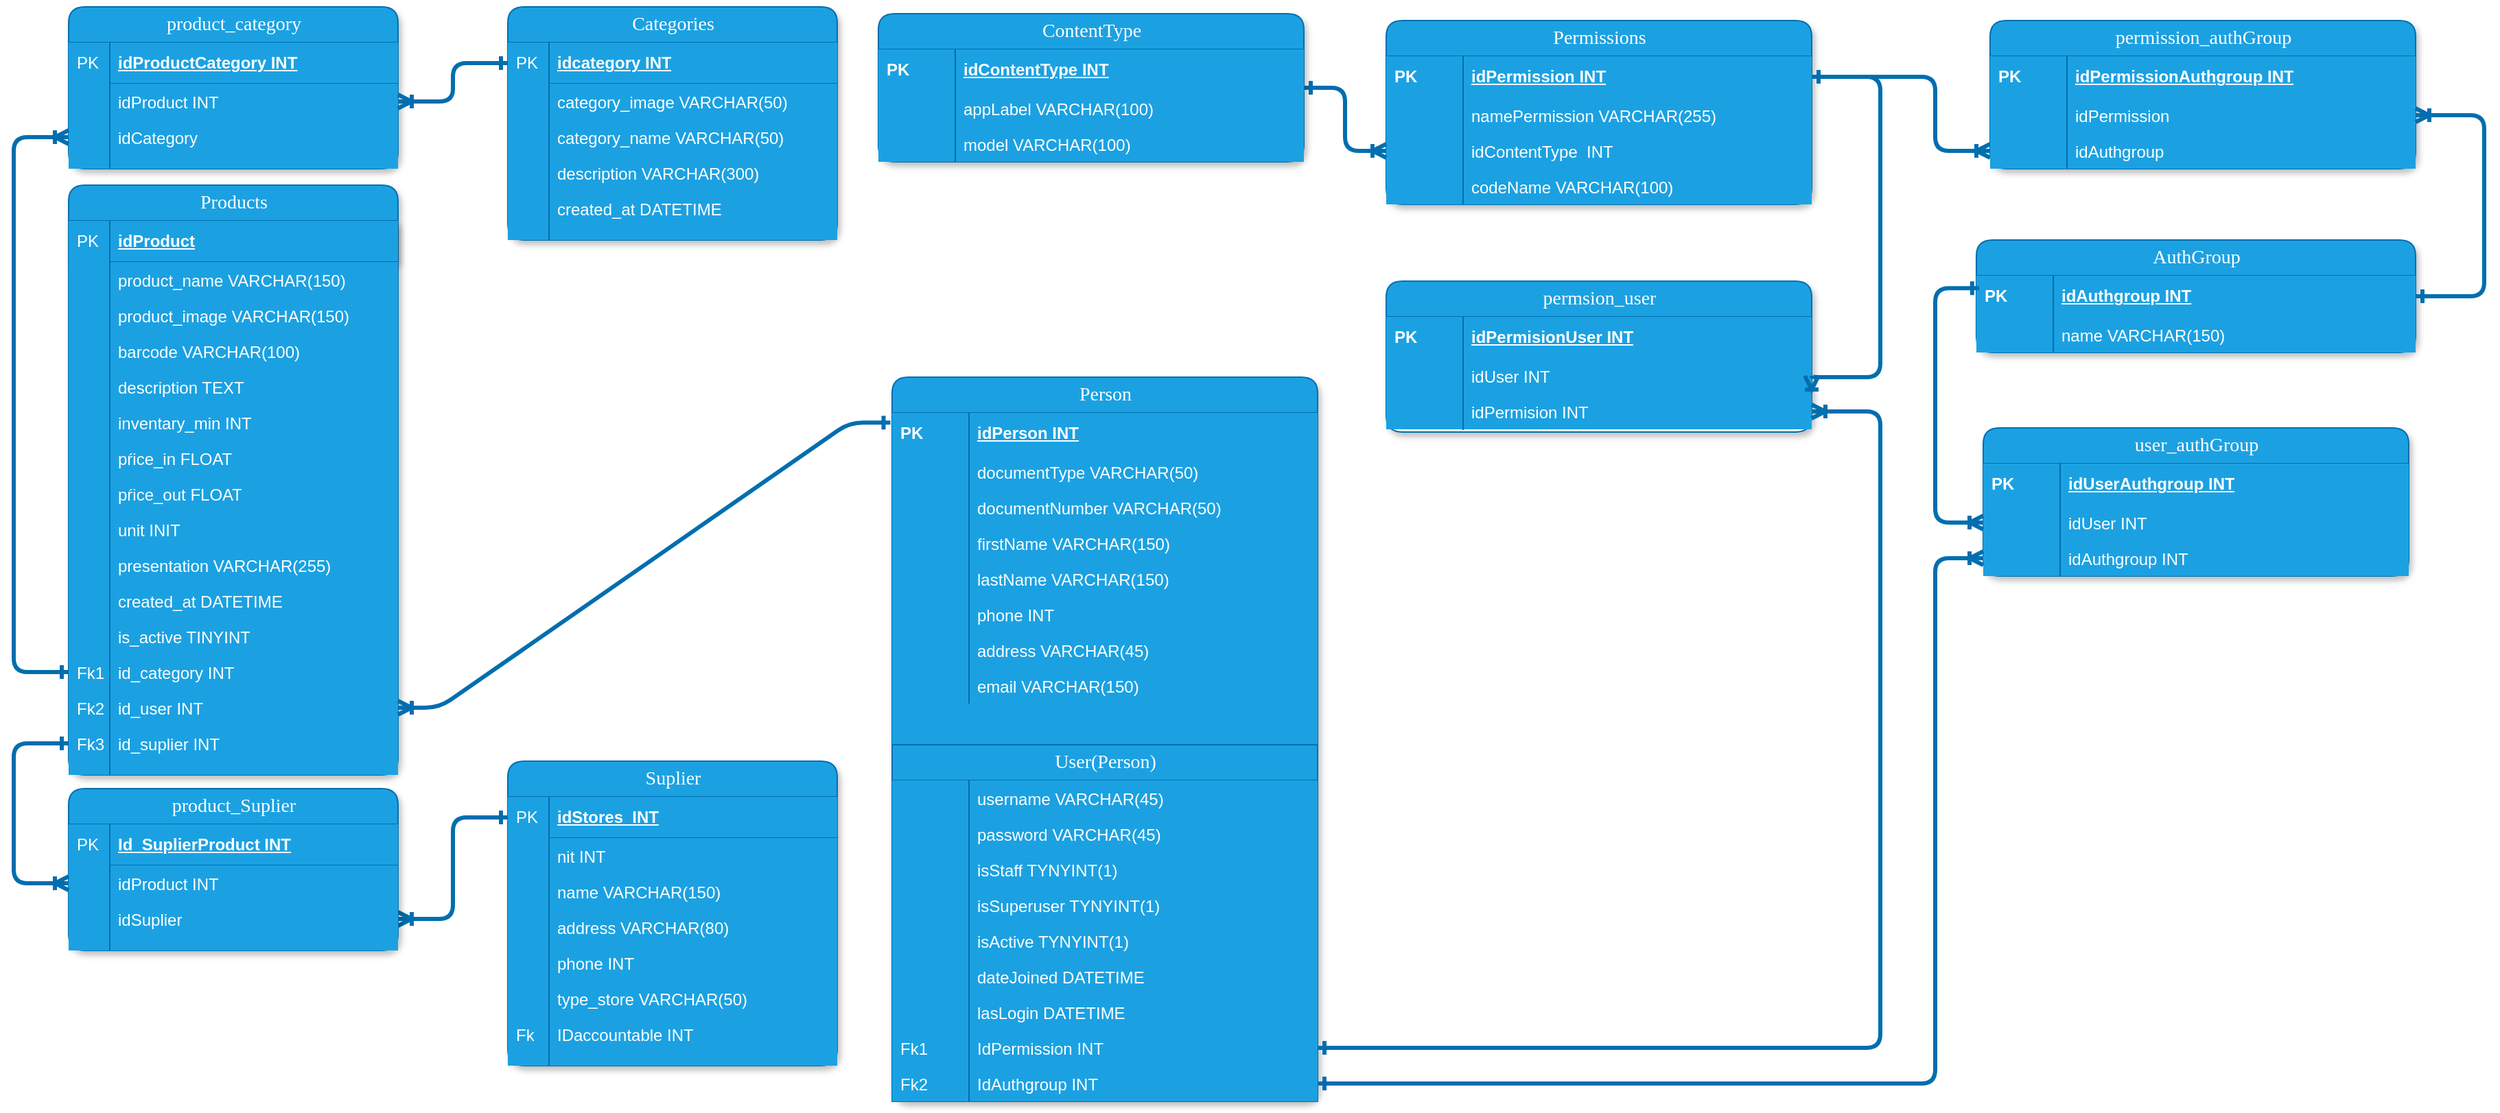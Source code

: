 <mxfile version="23.0.2" type="device">
  <diagram name="Page-1" id="e56a1550-8fbb-45ad-956c-1786394a9013">
    <mxGraphModel dx="1393" dy="778" grid="1" gridSize="10" guides="1" tooltips="1" connect="1" arrows="1" fold="1" page="1" pageScale="1" pageWidth="1100" pageHeight="850" background="none" math="0" shadow="0">
      <root>
        <mxCell id="0" />
        <mxCell id="1" parent="0" />
        <mxCell id="2e49270ec7c68f3f-1" value="permsion_user" style="swimlane;html=1;fontStyle=0;childLayout=stackLayout;horizontal=1;startSize=26;fillColor=#1ba1e2;horizontalStack=0;resizeParent=1;resizeLast=0;collapsible=1;marginBottom=0;swimlaneFillColor=#ffffff;align=center;rounded=1;shadow=1;comic=0;labelBackgroundColor=none;strokeWidth=1;fontFamily=Verdana;fontSize=14;fontColor=#ffffff;strokeColor=#006EAF;" parent="1" vertex="1">
          <mxGeometry x="1160" y="210" width="310" height="110" as="geometry" />
        </mxCell>
        <mxCell id="2e49270ec7c68f3f-2" value="idPermisionUser INT" style="shape=partialRectangle;top=0;left=0;right=0;bottom=0;html=1;align=left;verticalAlign=middle;fillColor=#1ba1e2;spacingLeft=60;spacingRight=4;whiteSpace=wrap;overflow=hidden;rotatable=0;points=[[0,0.5],[1,0.5]];portConstraint=eastwest;dropTarget=0;fontStyle=5;fontColor=#ffffff;strokeColor=#006EAF;" parent="2e49270ec7c68f3f-1" vertex="1">
          <mxGeometry y="26" width="310" height="30" as="geometry" />
        </mxCell>
        <mxCell id="2e49270ec7c68f3f-3" value="PK" style="shape=partialRectangle;fontStyle=1;top=0;left=0;bottom=0;html=1;fillColor=#1ba1e2;align=left;verticalAlign=middle;spacingLeft=4;spacingRight=4;whiteSpace=wrap;overflow=hidden;rotatable=0;points=[];portConstraint=eastwest;part=1;fontColor=#ffffff;strokeColor=#006EAF;" parent="2e49270ec7c68f3f-2" vertex="1" connectable="0">
          <mxGeometry width="56" height="30" as="geometry" />
        </mxCell>
        <mxCell id="2e49270ec7c68f3f-6" value="idUser INT" style="shape=partialRectangle;top=0;left=0;right=0;bottom=0;html=1;align=left;verticalAlign=top;fillColor=#1ba1e2;spacingLeft=60;spacingRight=4;whiteSpace=wrap;overflow=hidden;rotatable=0;points=[[0,0.5],[1,0.5]];portConstraint=eastwest;dropTarget=0;fontColor=#ffffff;strokeColor=#006EAF;" parent="2e49270ec7c68f3f-1" vertex="1">
          <mxGeometry y="56" width="310" height="26" as="geometry" />
        </mxCell>
        <mxCell id="2e49270ec7c68f3f-7" value="" style="shape=partialRectangle;top=0;left=0;bottom=0;html=1;fillColor=#1ba1e2;align=left;verticalAlign=top;spacingLeft=4;spacingRight=4;whiteSpace=wrap;overflow=hidden;rotatable=0;points=[];portConstraint=eastwest;part=1;fontColor=#ffffff;strokeColor=#006EAF;" parent="2e49270ec7c68f3f-6" vertex="1" connectable="0">
          <mxGeometry width="56" height="26" as="geometry" />
        </mxCell>
        <mxCell id="l8RNICUmiqHA0oNXnJ8F-74" value="idPermision INT" style="shape=partialRectangle;top=0;left=0;right=0;bottom=0;html=1;align=left;verticalAlign=top;fillColor=#1ba1e2;spacingLeft=60;spacingRight=4;whiteSpace=wrap;overflow=hidden;rotatable=0;points=[[0,0.5],[1,0.5]];portConstraint=eastwest;dropTarget=0;fontColor=#ffffff;strokeColor=#006EAF;" parent="2e49270ec7c68f3f-1" vertex="1">
          <mxGeometry y="82" width="310" height="26" as="geometry" />
        </mxCell>
        <mxCell id="l8RNICUmiqHA0oNXnJ8F-75" value="" style="shape=partialRectangle;top=0;left=0;bottom=0;html=1;fillColor=#1ba1e2;align=left;verticalAlign=top;spacingLeft=4;spacingRight=4;whiteSpace=wrap;overflow=hidden;rotatable=0;points=[];portConstraint=eastwest;part=1;fontColor=#ffffff;strokeColor=#006EAF;" parent="l8RNICUmiqHA0oNXnJ8F-74" vertex="1" connectable="0">
          <mxGeometry width="56" height="26" as="geometry" />
        </mxCell>
        <mxCell id="2e49270ec7c68f3f-8" value="Products" style="swimlane;html=1;fontStyle=0;childLayout=stackLayout;horizontal=1;startSize=26;fillColor=#1ba1e2;horizontalStack=0;resizeParent=1;resizeLast=0;collapsible=1;marginBottom=0;swimlaneFillColor=#ffffff;align=center;rounded=1;shadow=1;comic=0;labelBackgroundColor=none;strokeWidth=1;fontFamily=Verdana;fontSize=14;swimlaneLine=1;fontColor=#ffffff;strokeColor=#006EAF;" parent="1" vertex="1">
          <mxGeometry x="200" y="140" width="240" height="430" as="geometry" />
        </mxCell>
        <mxCell id="2e49270ec7c68f3f-9" value="idProduct" style="shape=partialRectangle;top=0;left=0;right=0;bottom=1;html=1;align=left;verticalAlign=middle;fillColor=#1ba1e2;spacingLeft=34;spacingRight=4;whiteSpace=wrap;overflow=hidden;rotatable=0;points=[[0,0.5],[1,0.5]];portConstraint=eastwest;dropTarget=0;fontStyle=5;fontColor=#ffffff;strokeColor=#006EAF;shadow=1;" parent="2e49270ec7c68f3f-8" vertex="1">
          <mxGeometry y="26" width="240" height="30" as="geometry" />
        </mxCell>
        <mxCell id="2e49270ec7c68f3f-10" value="PK" style="shape=partialRectangle;top=0;left=0;bottom=0;html=1;fillColor=#1ba1e2;align=left;verticalAlign=middle;spacingLeft=4;spacingRight=4;whiteSpace=wrap;overflow=hidden;rotatable=0;points=[];portConstraint=eastwest;part=1;fontColor=#ffffff;strokeColor=#006EAF;" parent="2e49270ec7c68f3f-9" vertex="1" connectable="0">
          <mxGeometry width="30" height="30" as="geometry" />
        </mxCell>
        <mxCell id="2e49270ec7c68f3f-11" value="product_name VARCHAR(150)" style="shape=partialRectangle;top=0;left=0;right=0;bottom=0;html=1;align=left;verticalAlign=top;fillColor=#1ba1e2;spacingLeft=34;spacingRight=4;whiteSpace=wrap;overflow=hidden;rotatable=0;points=[[0,0.5],[1,0.5]];portConstraint=eastwest;dropTarget=0;fontColor=#ffffff;strokeColor=#006EAF;" parent="2e49270ec7c68f3f-8" vertex="1">
          <mxGeometry y="56" width="240" height="26" as="geometry" />
        </mxCell>
        <mxCell id="2e49270ec7c68f3f-12" value="" style="shape=partialRectangle;top=0;left=0;bottom=0;html=1;fillColor=#1ba1e2;align=left;verticalAlign=top;spacingLeft=4;spacingRight=4;whiteSpace=wrap;overflow=hidden;rotatable=0;points=[];portConstraint=eastwest;part=1;fontColor=#ffffff;strokeColor=#006EAF;" parent="2e49270ec7c68f3f-11" vertex="1" connectable="0">
          <mxGeometry width="30" height="26" as="geometry" />
        </mxCell>
        <mxCell id="LJH8ExnYqRtIcBQcykNt-31" value="product_image VARCHAR(150)" style="shape=partialRectangle;top=0;left=0;right=0;bottom=0;html=1;align=left;verticalAlign=top;fillColor=#1ba1e2;spacingLeft=34;spacingRight=4;whiteSpace=wrap;overflow=hidden;rotatable=0;points=[[0,0.5],[1,0.5]];portConstraint=eastwest;dropTarget=0;fontColor=#ffffff;strokeColor=#006EAF;" parent="2e49270ec7c68f3f-8" vertex="1">
          <mxGeometry y="82" width="240" height="26" as="geometry" />
        </mxCell>
        <mxCell id="LJH8ExnYqRtIcBQcykNt-32" value="" style="shape=partialRectangle;top=0;left=0;bottom=0;html=1;fillColor=#1ba1e2;align=left;verticalAlign=top;spacingLeft=4;spacingRight=4;whiteSpace=wrap;overflow=hidden;rotatable=0;points=[];portConstraint=eastwest;part=1;fontColor=#ffffff;strokeColor=#006EAF;" parent="LJH8ExnYqRtIcBQcykNt-31" vertex="1" connectable="0">
          <mxGeometry width="30" height="26" as="geometry" />
        </mxCell>
        <mxCell id="2e49270ec7c68f3f-13" value="barcode VARCHAR(100)" style="shape=partialRectangle;top=0;left=0;right=0;bottom=0;html=1;align=left;verticalAlign=top;fillColor=#1ba1e2;spacingLeft=34;spacingRight=4;whiteSpace=wrap;overflow=hidden;rotatable=0;points=[[0,0.5],[1,0.5]];portConstraint=eastwest;dropTarget=0;fontColor=#ffffff;strokeColor=#006EAF;" parent="2e49270ec7c68f3f-8" vertex="1">
          <mxGeometry y="108" width="240" height="26" as="geometry" />
        </mxCell>
        <mxCell id="2e49270ec7c68f3f-14" value="" style="shape=partialRectangle;top=0;left=0;bottom=0;html=1;fillColor=#1ba1e2;align=left;verticalAlign=top;spacingLeft=4;spacingRight=4;whiteSpace=wrap;overflow=hidden;rotatable=0;points=[];portConstraint=eastwest;part=1;fontColor=#ffffff;strokeColor=#006EAF;" parent="2e49270ec7c68f3f-13" vertex="1" connectable="0">
          <mxGeometry width="30" height="26" as="geometry" />
        </mxCell>
        <mxCell id="LJH8ExnYqRtIcBQcykNt-15" value="description TEXT" style="shape=partialRectangle;top=0;left=0;right=0;bottom=0;html=1;align=left;verticalAlign=top;fillColor=#1ba1e2;spacingLeft=34;spacingRight=4;whiteSpace=wrap;overflow=hidden;rotatable=0;points=[[0,0.5],[1,0.5]];portConstraint=eastwest;dropTarget=0;fontColor=#ffffff;strokeColor=#006EAF;" parent="2e49270ec7c68f3f-8" vertex="1">
          <mxGeometry y="134" width="240" height="26" as="geometry" />
        </mxCell>
        <mxCell id="LJH8ExnYqRtIcBQcykNt-16" value="" style="shape=partialRectangle;top=0;left=0;bottom=0;html=1;fillColor=#1ba1e2;align=left;verticalAlign=top;spacingLeft=4;spacingRight=4;whiteSpace=wrap;overflow=hidden;rotatable=0;points=[];portConstraint=eastwest;part=1;fontColor=#ffffff;strokeColor=#006EAF;" parent="LJH8ExnYqRtIcBQcykNt-15" vertex="1" connectable="0">
          <mxGeometry width="30" height="26" as="geometry" />
        </mxCell>
        <mxCell id="LJH8ExnYqRtIcBQcykNt-17" value="inventary_min INT" style="shape=partialRectangle;top=0;left=0;right=0;bottom=0;html=1;align=left;verticalAlign=top;fillColor=#1ba1e2;spacingLeft=34;spacingRight=4;whiteSpace=wrap;overflow=hidden;rotatable=0;points=[[0,0.5],[1,0.5]];portConstraint=eastwest;dropTarget=0;fontColor=#ffffff;strokeColor=#006EAF;" parent="2e49270ec7c68f3f-8" vertex="1">
          <mxGeometry y="160" width="240" height="26" as="geometry" />
        </mxCell>
        <mxCell id="LJH8ExnYqRtIcBQcykNt-18" value="" style="shape=partialRectangle;top=0;left=0;bottom=0;html=1;fillColor=#1ba1e2;align=left;verticalAlign=top;spacingLeft=4;spacingRight=4;whiteSpace=wrap;overflow=hidden;rotatable=0;points=[];portConstraint=eastwest;part=1;fontColor=#ffffff;strokeColor=#006EAF;" parent="LJH8ExnYqRtIcBQcykNt-17" vertex="1" connectable="0">
          <mxGeometry width="30" height="26" as="geometry" />
        </mxCell>
        <mxCell id="LJH8ExnYqRtIcBQcykNt-19" value="pŕice_in FLOAT" style="shape=partialRectangle;top=0;left=0;right=0;bottom=0;html=1;align=left;verticalAlign=top;fillColor=#1ba1e2;spacingLeft=34;spacingRight=4;whiteSpace=wrap;overflow=hidden;rotatable=0;points=[[0,0.5],[1,0.5]];portConstraint=eastwest;dropTarget=0;fontColor=#ffffff;strokeColor=#006EAF;" parent="2e49270ec7c68f3f-8" vertex="1">
          <mxGeometry y="186" width="240" height="26" as="geometry" />
        </mxCell>
        <mxCell id="LJH8ExnYqRtIcBQcykNt-20" value="" style="shape=partialRectangle;top=0;left=0;bottom=0;html=1;fillColor=#1ba1e2;align=left;verticalAlign=top;spacingLeft=4;spacingRight=4;whiteSpace=wrap;overflow=hidden;rotatable=0;points=[];portConstraint=eastwest;part=1;fontColor=#ffffff;strokeColor=#006EAF;" parent="LJH8ExnYqRtIcBQcykNt-19" vertex="1" connectable="0">
          <mxGeometry width="30" height="26" as="geometry" />
        </mxCell>
        <mxCell id="LJH8ExnYqRtIcBQcykNt-21" value="pŕice_out FLOAT" style="shape=partialRectangle;top=0;left=0;right=0;bottom=0;html=1;align=left;verticalAlign=top;fillColor=#1ba1e2;spacingLeft=34;spacingRight=4;whiteSpace=wrap;overflow=hidden;rotatable=0;points=[[0,0.5],[1,0.5]];portConstraint=eastwest;dropTarget=0;fontColor=#ffffff;strokeColor=#006EAF;" parent="2e49270ec7c68f3f-8" vertex="1">
          <mxGeometry y="212" width="240" height="26" as="geometry" />
        </mxCell>
        <mxCell id="LJH8ExnYqRtIcBQcykNt-22" value="" style="shape=partialRectangle;top=0;left=0;bottom=0;html=1;fillColor=#1ba1e2;align=left;verticalAlign=top;spacingLeft=4;spacingRight=4;whiteSpace=wrap;overflow=hidden;rotatable=0;points=[];portConstraint=eastwest;part=1;fontColor=#ffffff;strokeColor=#006EAF;" parent="LJH8ExnYqRtIcBQcykNt-21" vertex="1" connectable="0">
          <mxGeometry width="30" height="26" as="geometry" />
        </mxCell>
        <mxCell id="LJH8ExnYqRtIcBQcykNt-23" value="unit INIT" style="shape=partialRectangle;top=0;left=0;right=0;bottom=0;html=1;align=left;verticalAlign=top;fillColor=#1ba1e2;spacingLeft=34;spacingRight=4;whiteSpace=wrap;overflow=hidden;rotatable=0;points=[[0,0.5],[1,0.5]];portConstraint=eastwest;dropTarget=0;fontColor=#ffffff;strokeColor=#006EAF;" parent="2e49270ec7c68f3f-8" vertex="1">
          <mxGeometry y="238" width="240" height="26" as="geometry" />
        </mxCell>
        <mxCell id="LJH8ExnYqRtIcBQcykNt-24" value="" style="shape=partialRectangle;top=0;left=0;bottom=0;html=1;fillColor=#1ba1e2;align=left;verticalAlign=top;spacingLeft=4;spacingRight=4;whiteSpace=wrap;overflow=hidden;rotatable=0;points=[];portConstraint=eastwest;part=1;fontColor=#ffffff;strokeColor=#006EAF;" parent="LJH8ExnYqRtIcBQcykNt-23" vertex="1" connectable="0">
          <mxGeometry width="30" height="26" as="geometry" />
        </mxCell>
        <mxCell id="LJH8ExnYqRtIcBQcykNt-25" value="presentation VARCHAR(255)" style="shape=partialRectangle;top=0;left=0;right=0;bottom=0;html=1;align=left;verticalAlign=top;fillColor=#1ba1e2;spacingLeft=34;spacingRight=4;whiteSpace=wrap;overflow=hidden;rotatable=0;points=[[0,0.5],[1,0.5]];portConstraint=eastwest;dropTarget=0;fontColor=#ffffff;strokeColor=#006EAF;" parent="2e49270ec7c68f3f-8" vertex="1">
          <mxGeometry y="264" width="240" height="26" as="geometry" />
        </mxCell>
        <mxCell id="LJH8ExnYqRtIcBQcykNt-26" value="" style="shape=partialRectangle;top=0;left=0;bottom=0;html=1;fillColor=#1ba1e2;align=left;verticalAlign=top;spacingLeft=4;spacingRight=4;whiteSpace=wrap;overflow=hidden;rotatable=0;points=[];portConstraint=eastwest;part=1;fontColor=#ffffff;strokeColor=#006EAF;" parent="LJH8ExnYqRtIcBQcykNt-25" vertex="1" connectable="0">
          <mxGeometry width="30" height="26" as="geometry" />
        </mxCell>
        <mxCell id="LJH8ExnYqRtIcBQcykNt-27" value="created_at DATETIME" style="shape=partialRectangle;top=0;left=0;right=0;bottom=0;html=1;align=left;verticalAlign=top;fillColor=#1ba1e2;spacingLeft=34;spacingRight=4;whiteSpace=wrap;overflow=hidden;rotatable=0;points=[[0,0.5],[1,0.5]];portConstraint=eastwest;dropTarget=0;fontColor=#ffffff;strokeColor=#006EAF;" parent="2e49270ec7c68f3f-8" vertex="1">
          <mxGeometry y="290" width="240" height="26" as="geometry" />
        </mxCell>
        <mxCell id="LJH8ExnYqRtIcBQcykNt-28" value="" style="shape=partialRectangle;top=0;left=0;bottom=0;html=1;fillColor=#1ba1e2;align=left;verticalAlign=top;spacingLeft=4;spacingRight=4;whiteSpace=wrap;overflow=hidden;rotatable=0;points=[];portConstraint=eastwest;part=1;fontColor=#ffffff;strokeColor=#006EAF;" parent="LJH8ExnYqRtIcBQcykNt-27" vertex="1" connectable="0">
          <mxGeometry width="30" height="26" as="geometry" />
        </mxCell>
        <mxCell id="LJH8ExnYqRtIcBQcykNt-29" value="is_active TINYINT" style="shape=partialRectangle;top=0;left=0;right=0;bottom=0;html=1;align=left;verticalAlign=top;fillColor=#1ba1e2;spacingLeft=34;spacingRight=4;whiteSpace=wrap;overflow=hidden;rotatable=0;points=[[0,0.5],[1,0.5]];portConstraint=eastwest;dropTarget=0;fontColor=#ffffff;strokeColor=#006EAF;" parent="2e49270ec7c68f3f-8" vertex="1">
          <mxGeometry y="316" width="240" height="26" as="geometry" />
        </mxCell>
        <mxCell id="LJH8ExnYqRtIcBQcykNt-30" value="" style="shape=partialRectangle;top=0;left=0;bottom=0;html=1;fillColor=#1ba1e2;align=left;verticalAlign=top;spacingLeft=4;spacingRight=4;whiteSpace=wrap;overflow=hidden;rotatable=0;points=[];portConstraint=eastwest;part=1;fontColor=#ffffff;strokeColor=#006EAF;" parent="LJH8ExnYqRtIcBQcykNt-29" vertex="1" connectable="0">
          <mxGeometry width="30" height="26" as="geometry" />
        </mxCell>
        <mxCell id="LJH8ExnYqRtIcBQcykNt-1" value="id_category INT" style="shape=partialRectangle;top=0;left=0;right=0;bottom=0;html=1;align=left;verticalAlign=top;fillColor=#1ba1e2;spacingLeft=34;spacingRight=4;whiteSpace=wrap;overflow=hidden;rotatable=0;points=[[0,0.5],[1,0.5]];portConstraint=eastwest;dropTarget=0;fontColor=#ffffff;strokeColor=#006EAF;" parent="2e49270ec7c68f3f-8" vertex="1">
          <mxGeometry y="342" width="240" height="26" as="geometry" />
        </mxCell>
        <mxCell id="LJH8ExnYqRtIcBQcykNt-2" value="Fk1" style="shape=partialRectangle;top=0;left=0;bottom=0;html=1;fillColor=#1ba1e2;align=left;verticalAlign=top;spacingLeft=4;spacingRight=4;whiteSpace=wrap;overflow=hidden;rotatable=0;points=[];portConstraint=eastwest;part=1;fontColor=#ffffff;strokeColor=#006EAF;" parent="LJH8ExnYqRtIcBQcykNt-1" vertex="1" connectable="0">
          <mxGeometry width="30" height="26" as="geometry" />
        </mxCell>
        <mxCell id="FzBOLWb6qG26GZ6pLsp--11" value="id_user INT" style="shape=partialRectangle;top=0;left=0;right=0;bottom=0;html=1;align=left;verticalAlign=top;fillColor=#1ba1e2;spacingLeft=34;spacingRight=4;whiteSpace=wrap;overflow=hidden;rotatable=0;points=[[0,0.5],[1,0.5]];portConstraint=eastwest;dropTarget=0;fontColor=#ffffff;strokeColor=#006EAF;" vertex="1" parent="2e49270ec7c68f3f-8">
          <mxGeometry y="368" width="240" height="26" as="geometry" />
        </mxCell>
        <mxCell id="FzBOLWb6qG26GZ6pLsp--12" value="Fk2" style="shape=partialRectangle;top=0;left=0;bottom=0;html=1;fillColor=#1ba1e2;align=left;verticalAlign=top;spacingLeft=4;spacingRight=4;whiteSpace=wrap;overflow=hidden;rotatable=0;points=[];portConstraint=eastwest;part=1;fontColor=#ffffff;strokeColor=#006EAF;" vertex="1" connectable="0" parent="FzBOLWb6qG26GZ6pLsp--11">
          <mxGeometry width="30" height="26" as="geometry" />
        </mxCell>
        <mxCell id="2e49270ec7c68f3f-15" value="id_suplier INT" style="shape=partialRectangle;top=0;left=0;right=0;bottom=0;html=1;align=left;verticalAlign=top;fillColor=#1ba1e2;spacingLeft=34;spacingRight=4;whiteSpace=wrap;overflow=hidden;rotatable=0;points=[[0,0.5],[1,0.5]];portConstraint=eastwest;dropTarget=0;fontColor=#ffffff;strokeColor=#006EAF;" parent="2e49270ec7c68f3f-8" vertex="1">
          <mxGeometry y="394" width="240" height="26" as="geometry" />
        </mxCell>
        <mxCell id="2e49270ec7c68f3f-16" value="Fk3" style="shape=partialRectangle;top=0;left=0;bottom=0;html=1;fillColor=#1ba1e2;align=left;verticalAlign=top;spacingLeft=4;spacingRight=4;whiteSpace=wrap;overflow=hidden;rotatable=0;points=[];portConstraint=eastwest;part=1;fontColor=#ffffff;strokeColor=#006EAF;" parent="2e49270ec7c68f3f-15" vertex="1" connectable="0">
          <mxGeometry width="30" height="26" as="geometry" />
        </mxCell>
        <mxCell id="2e49270ec7c68f3f-17" value="" style="shape=partialRectangle;top=0;left=0;right=0;bottom=0;html=1;align=left;verticalAlign=top;fillColor=#1ba1e2;spacingLeft=34;spacingRight=4;whiteSpace=wrap;overflow=hidden;rotatable=0;points=[[0,0.5],[1,0.5]];portConstraint=eastwest;dropTarget=0;fontColor=#ffffff;strokeColor=#006EAF;" parent="2e49270ec7c68f3f-8" vertex="1">
          <mxGeometry y="420" width="240" height="10" as="geometry" />
        </mxCell>
        <mxCell id="2e49270ec7c68f3f-18" value="" style="shape=partialRectangle;top=0;left=0;bottom=0;html=1;fillColor=#1ba1e2;align=left;verticalAlign=top;spacingLeft=4;spacingRight=4;whiteSpace=wrap;overflow=hidden;rotatable=0;points=[];portConstraint=eastwest;part=1;fontColor=#ffffff;strokeColor=#006EAF;" parent="2e49270ec7c68f3f-17" vertex="1" connectable="0">
          <mxGeometry width="30" height="10" as="geometry" />
        </mxCell>
        <mxCell id="2e49270ec7c68f3f-19" value="product_category" style="swimlane;html=1;fontStyle=0;childLayout=stackLayout;horizontal=1;startSize=26;fillColor=#1ba1e2;horizontalStack=0;resizeParent=1;resizeLast=0;collapsible=1;marginBottom=0;swimlaneFillColor=#ffffff;align=center;rounded=1;shadow=1;comic=0;labelBackgroundColor=none;strokeWidth=1;fontFamily=Verdana;fontSize=14;fontColor=#ffffff;strokeColor=#006EAF;" parent="1" vertex="1">
          <mxGeometry x="200" y="10" width="240" height="118" as="geometry" />
        </mxCell>
        <mxCell id="2e49270ec7c68f3f-20" value="idProductCategory INT" style="shape=partialRectangle;top=0;left=0;right=0;bottom=1;html=1;align=left;verticalAlign=middle;fillColor=#1ba1e2;spacingLeft=34;spacingRight=4;whiteSpace=wrap;overflow=hidden;rotatable=0;points=[[0,0.5],[1,0.5]];portConstraint=eastwest;dropTarget=0;fontStyle=5;fontColor=#ffffff;strokeColor=#006EAF;" parent="2e49270ec7c68f3f-19" vertex="1">
          <mxGeometry y="26" width="240" height="30" as="geometry" />
        </mxCell>
        <mxCell id="2e49270ec7c68f3f-21" value="PK" style="shape=partialRectangle;top=0;left=0;bottom=0;html=1;fillColor=#1ba1e2;align=left;verticalAlign=middle;spacingLeft=4;spacingRight=4;whiteSpace=wrap;overflow=hidden;rotatable=0;points=[];portConstraint=eastwest;part=1;fontColor=#ffffff;strokeColor=#006EAF;" parent="2e49270ec7c68f3f-20" vertex="1" connectable="0">
          <mxGeometry width="30" height="30" as="geometry" />
        </mxCell>
        <mxCell id="2e49270ec7c68f3f-22" value="idProduct INT" style="shape=partialRectangle;top=0;left=0;right=0;bottom=0;html=1;align=left;verticalAlign=top;fillColor=#1ba1e2;spacingLeft=34;spacingRight=4;whiteSpace=wrap;overflow=hidden;rotatable=0;points=[[0,0.5],[1,0.5]];portConstraint=eastwest;dropTarget=0;fontColor=#ffffff;strokeColor=#006EAF;" parent="2e49270ec7c68f3f-19" vertex="1">
          <mxGeometry y="56" width="240" height="26" as="geometry" />
        </mxCell>
        <mxCell id="2e49270ec7c68f3f-23" value="" style="shape=partialRectangle;top=0;left=0;bottom=0;html=1;fillColor=#1ba1e2;align=left;verticalAlign=top;spacingLeft=4;spacingRight=4;whiteSpace=wrap;overflow=hidden;rotatable=0;points=[];portConstraint=eastwest;part=1;fontColor=#ffffff;strokeColor=#006EAF;" parent="2e49270ec7c68f3f-22" vertex="1" connectable="0">
          <mxGeometry width="30" height="26" as="geometry" />
        </mxCell>
        <mxCell id="2e49270ec7c68f3f-24" value="idCategory" style="shape=partialRectangle;top=0;left=0;right=0;bottom=0;html=1;align=left;verticalAlign=top;fillColor=#1ba1e2;spacingLeft=34;spacingRight=4;whiteSpace=wrap;overflow=hidden;rotatable=0;points=[[0,0.5],[1,0.5]];portConstraint=eastwest;dropTarget=0;fontColor=#ffffff;strokeColor=#006EAF;" parent="2e49270ec7c68f3f-19" vertex="1">
          <mxGeometry y="82" width="240" height="26" as="geometry" />
        </mxCell>
        <mxCell id="2e49270ec7c68f3f-25" value="" style="shape=partialRectangle;top=0;left=0;bottom=0;html=1;fillColor=#1ba1e2;align=left;verticalAlign=top;spacingLeft=4;spacingRight=4;whiteSpace=wrap;overflow=hidden;rotatable=0;points=[];portConstraint=eastwest;part=1;fontColor=#ffffff;strokeColor=#006EAF;" parent="2e49270ec7c68f3f-24" vertex="1" connectable="0">
          <mxGeometry width="30" height="26" as="geometry" />
        </mxCell>
        <mxCell id="2e49270ec7c68f3f-28" value="" style="shape=partialRectangle;top=0;left=0;right=0;bottom=0;html=1;align=left;verticalAlign=top;fillColor=#1ba1e2;spacingLeft=34;spacingRight=4;whiteSpace=wrap;overflow=hidden;rotatable=0;points=[[0,0.5],[1,0.5]];portConstraint=eastwest;dropTarget=0;fontColor=#ffffff;strokeColor=#006EAF;" parent="2e49270ec7c68f3f-19" vertex="1">
          <mxGeometry y="108" width="240" height="10" as="geometry" />
        </mxCell>
        <mxCell id="2e49270ec7c68f3f-29" value="" style="shape=partialRectangle;top=0;left=0;bottom=0;html=1;fillColor=#1ba1e2;align=left;verticalAlign=top;spacingLeft=4;spacingRight=4;whiteSpace=wrap;overflow=hidden;rotatable=0;points=[];portConstraint=eastwest;part=1;fontColor=#ffffff;strokeColor=#006EAF;" parent="2e49270ec7c68f3f-28" vertex="1" connectable="0">
          <mxGeometry width="30" height="10" as="geometry" />
        </mxCell>
        <mxCell id="2e49270ec7c68f3f-48" value="Permissions" style="swimlane;html=1;fontStyle=0;childLayout=stackLayout;horizontal=1;startSize=26;fillColor=#1ba1e2;horizontalStack=0;resizeParent=1;resizeLast=0;collapsible=1;marginBottom=0;swimlaneFillColor=#ffffff;align=center;rounded=1;shadow=1;comic=0;labelBackgroundColor=none;strokeWidth=1;fontFamily=Verdana;fontSize=14;fontColor=#ffffff;strokeColor=#006EAF;" parent="1" vertex="1">
          <mxGeometry x="1160" y="20" width="310" height="134" as="geometry" />
        </mxCell>
        <mxCell id="2e49270ec7c68f3f-49" value="idPermission INT" style="shape=partialRectangle;top=0;left=0;right=0;bottom=0;html=1;align=left;verticalAlign=middle;fillColor=#1ba1e2;spacingLeft=60;spacingRight=4;whiteSpace=wrap;overflow=hidden;rotatable=0;points=[[0,0.5],[1,0.5]];portConstraint=eastwest;dropTarget=0;fontStyle=5;fontColor=#ffffff;strokeColor=#006EAF;" parent="2e49270ec7c68f3f-48" vertex="1">
          <mxGeometry y="26" width="310" height="30" as="geometry" />
        </mxCell>
        <mxCell id="2e49270ec7c68f3f-50" value="PK" style="shape=partialRectangle;fontStyle=1;top=0;left=0;bottom=0;html=1;fillColor=#1ba1e2;align=left;verticalAlign=middle;spacingLeft=4;spacingRight=4;whiteSpace=wrap;overflow=hidden;rotatable=0;points=[];portConstraint=eastwest;part=1;fontColor=#ffffff;strokeColor=#006EAF;" parent="2e49270ec7c68f3f-49" vertex="1" connectable="0">
          <mxGeometry width="56" height="30" as="geometry" />
        </mxCell>
        <mxCell id="l8RNICUmiqHA0oNXnJ8F-76" value="namePermission VARCHAR(255)" style="shape=partialRectangle;top=0;left=0;right=0;bottom=0;html=1;align=left;verticalAlign=top;fillColor=#1ba1e2;spacingLeft=60;spacingRight=4;whiteSpace=wrap;overflow=hidden;rotatable=0;points=[[0,0.5],[1,0.5]];portConstraint=eastwest;dropTarget=0;fontColor=#ffffff;strokeColor=#006EAF;" parent="2e49270ec7c68f3f-48" vertex="1">
          <mxGeometry y="56" width="310" height="26" as="geometry" />
        </mxCell>
        <mxCell id="l8RNICUmiqHA0oNXnJ8F-77" value="" style="shape=partialRectangle;top=0;left=0;bottom=0;html=1;fillColor=#1ba1e2;align=left;verticalAlign=top;spacingLeft=4;spacingRight=4;whiteSpace=wrap;overflow=hidden;rotatable=0;points=[];portConstraint=eastwest;part=1;fontColor=#ffffff;strokeColor=#006EAF;" parent="l8RNICUmiqHA0oNXnJ8F-76" vertex="1" connectable="0">
          <mxGeometry width="56" height="26" as="geometry" />
        </mxCell>
        <mxCell id="l8RNICUmiqHA0oNXnJ8F-107" value="idContentType&amp;nbsp; INT" style="shape=partialRectangle;top=0;left=0;right=0;bottom=0;html=1;align=left;verticalAlign=top;fillColor=#1ba1e2;spacingLeft=60;spacingRight=4;whiteSpace=wrap;overflow=hidden;rotatable=0;points=[[0,0.5],[1,0.5]];portConstraint=eastwest;dropTarget=0;fontColor=#ffffff;strokeColor=#006EAF;" parent="2e49270ec7c68f3f-48" vertex="1">
          <mxGeometry y="82" width="310" height="26" as="geometry" />
        </mxCell>
        <mxCell id="l8RNICUmiqHA0oNXnJ8F-108" value="" style="shape=partialRectangle;top=0;left=0;bottom=0;html=1;fillColor=#1ba1e2;align=left;verticalAlign=top;spacingLeft=4;spacingRight=4;whiteSpace=wrap;overflow=hidden;rotatable=0;points=[];portConstraint=eastwest;part=1;fontColor=#ffffff;strokeColor=#006EAF;" parent="l8RNICUmiqHA0oNXnJ8F-107" vertex="1" connectable="0">
          <mxGeometry width="56" height="26" as="geometry" />
        </mxCell>
        <mxCell id="2e49270ec7c68f3f-53" value="codeName VARCHAR(100)" style="shape=partialRectangle;top=0;left=0;right=0;bottom=0;html=1;align=left;verticalAlign=top;fillColor=#1ba1e2;spacingLeft=60;spacingRight=4;whiteSpace=wrap;overflow=hidden;rotatable=0;points=[[0,0.5],[1,0.5]];portConstraint=eastwest;dropTarget=0;fontColor=#ffffff;strokeColor=#006EAF;" parent="2e49270ec7c68f3f-48" vertex="1">
          <mxGeometry y="108" width="310" height="26" as="geometry" />
        </mxCell>
        <mxCell id="2e49270ec7c68f3f-54" value="" style="shape=partialRectangle;top=0;left=0;bottom=0;html=1;fillColor=#1ba1e2;align=left;verticalAlign=top;spacingLeft=4;spacingRight=4;whiteSpace=wrap;overflow=hidden;rotatable=0;points=[];portConstraint=eastwest;part=1;fontColor=#ffffff;strokeColor=#006EAF;" parent="2e49270ec7c68f3f-53" vertex="1" connectable="0">
          <mxGeometry width="56" height="26" as="geometry" />
        </mxCell>
        <mxCell id="2e49270ec7c68f3f-55" value="" style="edgeStyle=orthogonalEdgeStyle;html=1;endArrow=ERoneToMany;startArrow=ERone;labelBackgroundColor=none;fontFamily=Verdana;fontSize=14;fillColor=#1ba1e2;strokeColor=#006EAF;exitX=0;exitY=0.5;exitDx=0;exitDy=0;strokeWidth=3;entryX=1;entryY=0.5;entryDx=0;entryDy=0;curved=0;rounded=1;startFill=0;" parent="1" edge="1" target="FzBOLWb6qG26GZ6pLsp--7" source="2e49270ec7c68f3f-81">
          <mxGeometry width="100" height="100" relative="1" as="geometry">
            <mxPoint x="500" y="711" as="sourcePoint" />
            <mxPoint x="430" y="680" as="targetPoint" />
          </mxGeometry>
        </mxCell>
        <mxCell id="2e49270ec7c68f3f-57" value="" style="html=1;endArrow=ERoneToMany;startArrow=ERone;labelBackgroundColor=none;fontFamily=Verdana;fontSize=14;fillColor=#1ba1e2;strokeColor=#006EAF;startFill=0;endFill=0;strokeWidth=3;entryX=0;entryY=0.5;entryDx=0;entryDy=0;edgeStyle=orthogonalEdgeStyle;curved=0;rounded=1;" parent="1" source="LJH8ExnYqRtIcBQcykNt-1" target="2e49270ec7c68f3f-24" edge="1">
          <mxGeometry width="100" height="100" relative="1" as="geometry">
            <mxPoint x="200" y="470" as="sourcePoint" />
            <mxPoint x="180" y="190" as="targetPoint" />
            <Array as="points">
              <mxPoint x="160" y="495" />
              <mxPoint x="160" y="105" />
            </Array>
          </mxGeometry>
        </mxCell>
        <mxCell id="2e49270ec7c68f3f-60" value="" style="html=1;endArrow=ERone;startArrow=ERoneToMany;labelBackgroundColor=none;fontFamily=Verdana;fontSize=14;fillColor=#1ba1e2;strokeColor=#006EAF;endFill=0;startFill=0;rounded=1;edgeStyle=orthogonalEdgeStyle;curved=0;entryX=1;entryY=0.5;entryDx=0;entryDy=0;strokeWidth=3;exitX=1;exitY=0.5;exitDx=0;exitDy=0;" parent="1" source="2e49270ec7c68f3f-6" target="2e49270ec7c68f3f-49" edge="1">
          <mxGeometry width="100" height="100" relative="1" as="geometry">
            <mxPoint x="1620" y="280" as="sourcePoint" />
            <mxPoint x="960" y="30" as="targetPoint" />
            <Array as="points">
              <mxPoint x="1520" y="280" />
              <mxPoint x="1520" y="61" />
            </Array>
          </mxGeometry>
        </mxCell>
        <mxCell id="2e49270ec7c68f3f-71" value="Person" style="swimlane;html=1;fontStyle=0;childLayout=stackLayout;horizontal=1;startSize=26;fillColor=#1ba1e2;horizontalStack=0;resizeParent=1;resizeLast=0;collapsible=1;marginBottom=0;swimlaneFillColor=#ffffff;align=center;rounded=1;shadow=1;comic=0;labelBackgroundColor=none;strokeWidth=1;fontFamily=Verdana;fontSize=14;fontColor=#ffffff;strokeColor=#006EAF;" parent="1" vertex="1">
          <mxGeometry x="800" y="280" width="310" height="528" as="geometry" />
        </mxCell>
        <mxCell id="2e49270ec7c68f3f-72" value="idPerson INT" style="shape=partialRectangle;top=0;left=0;right=0;bottom=0;html=1;align=left;verticalAlign=middle;fillColor=#1ba1e2;spacingLeft=60;spacingRight=4;whiteSpace=wrap;overflow=hidden;rotatable=0;points=[[0,0.5],[1,0.5]];portConstraint=eastwest;dropTarget=0;fontStyle=5;fontColor=#ffffff;strokeColor=#006EAF;" parent="2e49270ec7c68f3f-71" vertex="1">
          <mxGeometry y="26" width="310" height="30" as="geometry" />
        </mxCell>
        <mxCell id="2e49270ec7c68f3f-73" value="PK" style="shape=partialRectangle;fontStyle=1;top=0;left=0;bottom=0;html=1;fillColor=#1ba1e2;align=left;verticalAlign=middle;spacingLeft=4;spacingRight=4;whiteSpace=wrap;overflow=hidden;rotatable=0;points=[];portConstraint=eastwest;part=1;fontColor=#ffffff;strokeColor=#006EAF;" parent="2e49270ec7c68f3f-72" vertex="1" connectable="0">
          <mxGeometry width="56" height="30" as="geometry" />
        </mxCell>
        <mxCell id="2e49270ec7c68f3f-76" value="documentType VARCHAR(50)" style="shape=partialRectangle;top=0;left=0;right=0;bottom=0;html=1;align=left;verticalAlign=top;fillColor=#1ba1e2;spacingLeft=60;spacingRight=4;whiteSpace=wrap;overflow=hidden;rotatable=0;points=[[0,0.5],[1,0.5]];portConstraint=eastwest;dropTarget=0;fontColor=#ffffff;strokeColor=#006EAF;" parent="2e49270ec7c68f3f-71" vertex="1">
          <mxGeometry y="56" width="310" height="26" as="geometry" />
        </mxCell>
        <mxCell id="2e49270ec7c68f3f-77" value="" style="shape=partialRectangle;top=0;left=0;bottom=0;html=1;fillColor=#1ba1e2;align=left;verticalAlign=top;spacingLeft=4;spacingRight=4;whiteSpace=wrap;overflow=hidden;rotatable=0;points=[];portConstraint=eastwest;part=1;fontColor=#ffffff;strokeColor=#006EAF;" parent="2e49270ec7c68f3f-76" vertex="1" connectable="0">
          <mxGeometry width="56" height="26" as="geometry" />
        </mxCell>
        <mxCell id="l8RNICUmiqHA0oNXnJ8F-54" value="documentNumber VARCHAR(50)" style="shape=partialRectangle;top=0;left=0;right=0;bottom=0;html=1;align=left;verticalAlign=top;fillColor=#1ba1e2;spacingLeft=60;spacingRight=4;whiteSpace=wrap;overflow=hidden;rotatable=0;points=[[0,0.5],[1,0.5]];portConstraint=eastwest;dropTarget=0;fontColor=#ffffff;strokeColor=#006EAF;" parent="2e49270ec7c68f3f-71" vertex="1">
          <mxGeometry y="82" width="310" height="26" as="geometry" />
        </mxCell>
        <mxCell id="l8RNICUmiqHA0oNXnJ8F-55" value="" style="shape=partialRectangle;top=0;left=0;bottom=0;html=1;fillColor=#1ba1e2;align=left;verticalAlign=top;spacingLeft=4;spacingRight=4;whiteSpace=wrap;overflow=hidden;rotatable=0;points=[];portConstraint=eastwest;part=1;fontColor=#ffffff;strokeColor=#006EAF;" parent="l8RNICUmiqHA0oNXnJ8F-54" vertex="1" connectable="0">
          <mxGeometry width="56" height="26" as="geometry" />
        </mxCell>
        <mxCell id="l8RNICUmiqHA0oNXnJ8F-56" value="firstName VARCHAR(150)" style="shape=partialRectangle;top=0;left=0;right=0;bottom=0;html=1;align=left;verticalAlign=top;fillColor=#1ba1e2;spacingLeft=60;spacingRight=4;whiteSpace=wrap;overflow=hidden;rotatable=0;points=[[0,0.5],[1,0.5]];portConstraint=eastwest;dropTarget=0;fontColor=#ffffff;strokeColor=#006EAF;" parent="2e49270ec7c68f3f-71" vertex="1">
          <mxGeometry y="108" width="310" height="26" as="geometry" />
        </mxCell>
        <mxCell id="l8RNICUmiqHA0oNXnJ8F-57" value="" style="shape=partialRectangle;top=0;left=0;bottom=0;html=1;fillColor=#1ba1e2;align=left;verticalAlign=top;spacingLeft=4;spacingRight=4;whiteSpace=wrap;overflow=hidden;rotatable=0;points=[];portConstraint=eastwest;part=1;fontColor=#ffffff;strokeColor=#006EAF;" parent="l8RNICUmiqHA0oNXnJ8F-56" vertex="1" connectable="0">
          <mxGeometry width="56" height="26" as="geometry" />
        </mxCell>
        <mxCell id="l8RNICUmiqHA0oNXnJ8F-58" value="lastName VARCHAR(150)" style="shape=partialRectangle;top=0;left=0;right=0;bottom=0;html=1;align=left;verticalAlign=top;fillColor=#1ba1e2;spacingLeft=60;spacingRight=4;whiteSpace=wrap;overflow=hidden;rotatable=0;points=[[0,0.5],[1,0.5]];portConstraint=eastwest;dropTarget=0;fontColor=#ffffff;strokeColor=#006EAF;" parent="2e49270ec7c68f3f-71" vertex="1">
          <mxGeometry y="134" width="310" height="26" as="geometry" />
        </mxCell>
        <mxCell id="l8RNICUmiqHA0oNXnJ8F-59" value="" style="shape=partialRectangle;top=0;left=0;bottom=0;html=1;fillColor=#1ba1e2;align=left;verticalAlign=top;spacingLeft=4;spacingRight=4;whiteSpace=wrap;overflow=hidden;rotatable=0;points=[];portConstraint=eastwest;part=1;fontColor=#ffffff;strokeColor=#006EAF;" parent="l8RNICUmiqHA0oNXnJ8F-58" vertex="1" connectable="0">
          <mxGeometry width="56" height="26" as="geometry" />
        </mxCell>
        <mxCell id="l8RNICUmiqHA0oNXnJ8F-60" value="phone INT" style="shape=partialRectangle;top=0;left=0;right=0;bottom=0;html=1;align=left;verticalAlign=top;fillColor=#1ba1e2;spacingLeft=60;spacingRight=4;whiteSpace=wrap;overflow=hidden;rotatable=0;points=[[0,0.5],[1,0.5]];portConstraint=eastwest;dropTarget=0;fontColor=#ffffff;strokeColor=#006EAF;" parent="2e49270ec7c68f3f-71" vertex="1">
          <mxGeometry y="160" width="310" height="26" as="geometry" />
        </mxCell>
        <mxCell id="l8RNICUmiqHA0oNXnJ8F-61" value="" style="shape=partialRectangle;top=0;left=0;bottom=0;html=1;fillColor=#1ba1e2;align=left;verticalAlign=top;spacingLeft=4;spacingRight=4;whiteSpace=wrap;overflow=hidden;rotatable=0;points=[];portConstraint=eastwest;part=1;fontColor=#ffffff;strokeColor=#006EAF;" parent="l8RNICUmiqHA0oNXnJ8F-60" vertex="1" connectable="0">
          <mxGeometry width="56" height="26" as="geometry" />
        </mxCell>
        <mxCell id="l8RNICUmiqHA0oNXnJ8F-62" value="address VARCHAR(45)" style="shape=partialRectangle;top=0;left=0;right=0;bottom=0;html=1;align=left;verticalAlign=top;fillColor=#1ba1e2;spacingLeft=60;spacingRight=4;whiteSpace=wrap;overflow=hidden;rotatable=0;points=[[0,0.5],[1,0.5]];portConstraint=eastwest;dropTarget=0;fontColor=#ffffff;strokeColor=#006EAF;" parent="2e49270ec7c68f3f-71" vertex="1">
          <mxGeometry y="186" width="310" height="26" as="geometry" />
        </mxCell>
        <mxCell id="l8RNICUmiqHA0oNXnJ8F-63" value="" style="shape=partialRectangle;top=0;left=0;bottom=0;html=1;fillColor=#1ba1e2;align=left;verticalAlign=top;spacingLeft=4;spacingRight=4;whiteSpace=wrap;overflow=hidden;rotatable=0;points=[];portConstraint=eastwest;part=1;fontColor=#ffffff;strokeColor=#006EAF;" parent="l8RNICUmiqHA0oNXnJ8F-62" vertex="1" connectable="0">
          <mxGeometry width="56" height="26" as="geometry" />
        </mxCell>
        <mxCell id="l8RNICUmiqHA0oNXnJ8F-72" value="email VARCHAR(150)" style="shape=partialRectangle;top=0;left=0;right=0;bottom=0;html=1;align=left;verticalAlign=top;fillColor=#1ba1e2;spacingLeft=60;spacingRight=4;whiteSpace=wrap;overflow=hidden;rotatable=0;points=[[0,0.5],[1,0.5]];portConstraint=eastwest;dropTarget=0;fontColor=#ffffff;strokeColor=#006EAF;" parent="2e49270ec7c68f3f-71" vertex="1">
          <mxGeometry y="212" width="310" height="26" as="geometry" />
        </mxCell>
        <mxCell id="l8RNICUmiqHA0oNXnJ8F-73" value="" style="shape=partialRectangle;top=0;left=0;bottom=0;html=1;fillColor=#1ba1e2;align=left;verticalAlign=top;spacingLeft=4;spacingRight=4;whiteSpace=wrap;overflow=hidden;rotatable=0;points=[];portConstraint=eastwest;part=1;fontColor=#ffffff;strokeColor=#006EAF;" parent="l8RNICUmiqHA0oNXnJ8F-72" vertex="1" connectable="0">
          <mxGeometry width="56" height="26" as="geometry" />
        </mxCell>
        <mxCell id="2e49270ec7c68f3f-74" value="" style="shape=partialRectangle;top=0;left=0;right=0;bottom=1;html=1;align=left;verticalAlign=middle;fillColor=#1ba1e2;spacingLeft=60;spacingRight=4;whiteSpace=wrap;overflow=hidden;rotatable=0;points=[[0,0.5],[1,0.5]];portConstraint=eastwest;dropTarget=0;fontStyle=5;fontColor=#ffffff;strokeColor=#006EAF;" parent="2e49270ec7c68f3f-71" vertex="1">
          <mxGeometry y="238" width="310" height="30" as="geometry" />
        </mxCell>
        <mxCell id="2e49270ec7c68f3f-64" value="User(Person)" style="swimlane;html=1;fontStyle=0;childLayout=stackLayout;horizontal=1;startSize=26;fillColor=#1ba1e2;horizontalStack=0;resizeParent=1;resizeLast=0;collapsible=1;marginBottom=0;swimlaneFillColor=#ffffff;align=center;rounded=0;shadow=0;comic=0;labelBackgroundColor=none;strokeWidth=1;fontFamily=Verdana;fontSize=14;fontColor=#ffffff;strokeColor=#006EAF;" parent="2e49270ec7c68f3f-71" vertex="1">
          <mxGeometry y="268" width="310" height="260" as="geometry" />
        </mxCell>
        <mxCell id="2e49270ec7c68f3f-69" value="username VARCHAR(45)" style="shape=partialRectangle;top=0;left=0;right=0;bottom=0;html=1;align=left;verticalAlign=top;fillColor=#1ba1e2;spacingLeft=60;spacingRight=4;whiteSpace=wrap;overflow=hidden;rotatable=0;points=[[0,0.5],[1,0.5]];portConstraint=eastwest;dropTarget=0;fontColor=#ffffff;strokeColor=#006EAF;" parent="2e49270ec7c68f3f-64" vertex="1">
          <mxGeometry y="26" width="310" height="26" as="geometry" />
        </mxCell>
        <mxCell id="2e49270ec7c68f3f-70" value="" style="shape=partialRectangle;top=0;left=0;bottom=0;html=1;fillColor=#1ba1e2;align=left;verticalAlign=top;spacingLeft=4;spacingRight=4;whiteSpace=wrap;overflow=hidden;rotatable=0;points=[];portConstraint=eastwest;part=1;fontColor=#ffffff;strokeColor=#006EAF;" parent="2e49270ec7c68f3f-69" vertex="1" connectable="0">
          <mxGeometry width="56" height="26" as="geometry" />
        </mxCell>
        <mxCell id="l8RNICUmiqHA0oNXnJ8F-66" value="password VARCHAR(45)" style="shape=partialRectangle;top=0;left=0;right=0;bottom=0;html=1;align=left;verticalAlign=top;fillColor=#1ba1e2;spacingLeft=60;spacingRight=4;whiteSpace=wrap;overflow=hidden;rotatable=0;points=[[0,0.5],[1,0.5]];portConstraint=eastwest;dropTarget=0;fontColor=#ffffff;strokeColor=#006EAF;" parent="2e49270ec7c68f3f-64" vertex="1">
          <mxGeometry y="52" width="310" height="26" as="geometry" />
        </mxCell>
        <mxCell id="l8RNICUmiqHA0oNXnJ8F-67" value="" style="shape=partialRectangle;top=0;left=0;bottom=0;html=1;fillColor=#1ba1e2;align=left;verticalAlign=top;spacingLeft=4;spacingRight=4;whiteSpace=wrap;overflow=hidden;rotatable=0;points=[];portConstraint=eastwest;part=1;fontColor=#ffffff;strokeColor=#006EAF;" parent="l8RNICUmiqHA0oNXnJ8F-66" vertex="1" connectable="0">
          <mxGeometry width="56" height="26" as="geometry" />
        </mxCell>
        <mxCell id="l8RNICUmiqHA0oNXnJ8F-80" value="isStaff TYNYINT(1)" style="shape=partialRectangle;top=0;left=0;right=0;bottom=0;html=1;align=left;verticalAlign=top;fillColor=#1ba1e2;spacingLeft=60;spacingRight=4;whiteSpace=wrap;overflow=hidden;rotatable=0;points=[[0,0.5],[1,0.5]];portConstraint=eastwest;dropTarget=0;fontColor=#ffffff;strokeColor=#006EAF;" parent="2e49270ec7c68f3f-64" vertex="1">
          <mxGeometry y="78" width="310" height="26" as="geometry" />
        </mxCell>
        <mxCell id="l8RNICUmiqHA0oNXnJ8F-81" value="" style="shape=partialRectangle;top=0;left=0;bottom=0;html=1;fillColor=#1ba1e2;align=left;verticalAlign=top;spacingLeft=4;spacingRight=4;whiteSpace=wrap;overflow=hidden;rotatable=0;points=[];portConstraint=eastwest;part=1;fontColor=#ffffff;strokeColor=#006EAF;" parent="l8RNICUmiqHA0oNXnJ8F-80" vertex="1" connectable="0">
          <mxGeometry width="56" height="26" as="geometry" />
        </mxCell>
        <mxCell id="l8RNICUmiqHA0oNXnJ8F-82" value="isSuperuser TYNYINT(1)" style="shape=partialRectangle;top=0;left=0;right=0;bottom=0;html=1;align=left;verticalAlign=top;fillColor=#1ba1e2;spacingLeft=60;spacingRight=4;whiteSpace=wrap;overflow=hidden;rotatable=0;points=[[0,0.5],[1,0.5]];portConstraint=eastwest;dropTarget=0;fontColor=#ffffff;strokeColor=#006EAF;" parent="2e49270ec7c68f3f-64" vertex="1">
          <mxGeometry y="104" width="310" height="26" as="geometry" />
        </mxCell>
        <mxCell id="l8RNICUmiqHA0oNXnJ8F-83" value="" style="shape=partialRectangle;top=0;left=0;bottom=0;html=1;fillColor=#1ba1e2;align=left;verticalAlign=top;spacingLeft=4;spacingRight=4;whiteSpace=wrap;overflow=hidden;rotatable=0;points=[];portConstraint=eastwest;part=1;fontColor=#ffffff;strokeColor=#006EAF;" parent="l8RNICUmiqHA0oNXnJ8F-82" vertex="1" connectable="0">
          <mxGeometry width="56" height="26" as="geometry" />
        </mxCell>
        <mxCell id="l8RNICUmiqHA0oNXnJ8F-88" value="isActive TYNYINT(1)" style="shape=partialRectangle;top=0;left=0;right=0;bottom=0;html=1;align=left;verticalAlign=top;fillColor=#1ba1e2;spacingLeft=60;spacingRight=4;whiteSpace=wrap;overflow=hidden;rotatable=0;points=[[0,0.5],[1,0.5]];portConstraint=eastwest;dropTarget=0;fontColor=#ffffff;strokeColor=#006EAF;" parent="2e49270ec7c68f3f-64" vertex="1">
          <mxGeometry y="130" width="310" height="26" as="geometry" />
        </mxCell>
        <mxCell id="l8RNICUmiqHA0oNXnJ8F-89" value="" style="shape=partialRectangle;top=0;left=0;bottom=0;html=1;fillColor=#1ba1e2;align=left;verticalAlign=top;spacingLeft=4;spacingRight=4;whiteSpace=wrap;overflow=hidden;rotatable=0;points=[];portConstraint=eastwest;part=1;fontColor=#ffffff;strokeColor=#006EAF;" parent="l8RNICUmiqHA0oNXnJ8F-88" vertex="1" connectable="0">
          <mxGeometry width="56" height="26" as="geometry" />
        </mxCell>
        <mxCell id="l8RNICUmiqHA0oNXnJ8F-84" value="dateJoined DATETIME" style="shape=partialRectangle;top=0;left=0;right=0;bottom=0;html=1;align=left;verticalAlign=top;fillColor=#1ba1e2;spacingLeft=60;spacingRight=4;whiteSpace=wrap;overflow=hidden;rotatable=0;points=[[0,0.5],[1,0.5]];portConstraint=eastwest;dropTarget=0;fontColor=#ffffff;strokeColor=#006EAF;" parent="2e49270ec7c68f3f-64" vertex="1">
          <mxGeometry y="156" width="310" height="26" as="geometry" />
        </mxCell>
        <mxCell id="l8RNICUmiqHA0oNXnJ8F-85" value="" style="shape=partialRectangle;top=0;left=0;bottom=0;html=1;fillColor=#1ba1e2;align=left;verticalAlign=top;spacingLeft=4;spacingRight=4;whiteSpace=wrap;overflow=hidden;rotatable=0;points=[];portConstraint=eastwest;part=1;fontColor=#ffffff;strokeColor=#006EAF;" parent="l8RNICUmiqHA0oNXnJ8F-84" vertex="1" connectable="0">
          <mxGeometry width="56" height="26" as="geometry" />
        </mxCell>
        <mxCell id="l8RNICUmiqHA0oNXnJ8F-86" value="lasLogin DATETIME" style="shape=partialRectangle;top=0;left=0;right=0;bottom=0;html=1;align=left;verticalAlign=top;fillColor=#1ba1e2;spacingLeft=60;spacingRight=4;whiteSpace=wrap;overflow=hidden;rotatable=0;points=[[0,0.5],[1,0.5]];portConstraint=eastwest;dropTarget=0;fontColor=#ffffff;strokeColor=#006EAF;" parent="2e49270ec7c68f3f-64" vertex="1">
          <mxGeometry y="182" width="310" height="26" as="geometry" />
        </mxCell>
        <mxCell id="l8RNICUmiqHA0oNXnJ8F-87" value="" style="shape=partialRectangle;top=0;left=0;bottom=0;html=1;fillColor=#1ba1e2;align=left;verticalAlign=top;spacingLeft=4;spacingRight=4;whiteSpace=wrap;overflow=hidden;rotatable=0;points=[];portConstraint=eastwest;part=1;fontColor=#ffffff;strokeColor=#006EAF;" parent="l8RNICUmiqHA0oNXnJ8F-86" vertex="1" connectable="0">
          <mxGeometry width="56" height="26" as="geometry" />
        </mxCell>
        <mxCell id="l8RNICUmiqHA0oNXnJ8F-68" value="IdPermission INT" style="shape=partialRectangle;top=0;left=0;right=0;bottom=0;html=1;align=left;verticalAlign=top;fillColor=#1ba1e2;spacingLeft=60;spacingRight=4;whiteSpace=wrap;overflow=hidden;rotatable=0;points=[[0,0.5],[1,0.5]];portConstraint=eastwest;dropTarget=0;fontColor=#ffffff;strokeColor=#006EAF;" parent="2e49270ec7c68f3f-64" vertex="1">
          <mxGeometry y="208" width="310" height="26" as="geometry" />
        </mxCell>
        <mxCell id="l8RNICUmiqHA0oNXnJ8F-69" value="Fk1" style="shape=partialRectangle;top=0;left=0;bottom=0;html=1;fillColor=#1ba1e2;align=left;verticalAlign=top;spacingLeft=4;spacingRight=4;whiteSpace=wrap;overflow=hidden;rotatable=0;points=[];portConstraint=eastwest;part=1;fontColor=#ffffff;strokeColor=#006EAF;" parent="l8RNICUmiqHA0oNXnJ8F-68" vertex="1" connectable="0">
          <mxGeometry width="56" height="26" as="geometry" />
        </mxCell>
        <mxCell id="l8RNICUmiqHA0oNXnJ8F-70" value="IdAuthgroup INT" style="shape=partialRectangle;top=0;left=0;right=0;bottom=0;html=1;align=left;verticalAlign=top;fillColor=#1ba1e2;spacingLeft=60;spacingRight=4;whiteSpace=wrap;overflow=hidden;rotatable=0;points=[[0,0.5],[1,0.5]];portConstraint=eastwest;dropTarget=0;fontColor=#ffffff;strokeColor=#006EAF;" parent="2e49270ec7c68f3f-64" vertex="1">
          <mxGeometry y="234" width="310" height="26" as="geometry" />
        </mxCell>
        <mxCell id="l8RNICUmiqHA0oNXnJ8F-71" value="Fk2" style="shape=partialRectangle;top=0;left=0;bottom=0;html=1;fillColor=#1ba1e2;align=left;verticalAlign=top;spacingLeft=4;spacingRight=4;whiteSpace=wrap;overflow=hidden;rotatable=0;points=[];portConstraint=eastwest;part=1;fontColor=#ffffff;strokeColor=#006EAF;" parent="l8RNICUmiqHA0oNXnJ8F-70" vertex="1" connectable="0">
          <mxGeometry width="56" height="26" as="geometry" />
        </mxCell>
        <mxCell id="2e49270ec7c68f3f-78" value="" style="edgeStyle=orthogonalEdgeStyle;html=1;endArrow=ERoneToMany;startArrow=ERone;labelBackgroundColor=none;fontFamily=Verdana;fontSize=14;fillColor=#1ba1e2;strokeColor=#006EAF;exitX=1;exitY=0.5;exitDx=0;exitDy=0;startFill=0;endFill=0;strokeWidth=3;entryX=1;entryY=0.5;entryDx=0;entryDy=0;curved=0;rounded=1;" parent="1" source="l8RNICUmiqHA0oNXnJ8F-68" target="l8RNICUmiqHA0oNXnJ8F-74" edge="1">
          <mxGeometry width="100" height="100" relative="1" as="geometry">
            <mxPoint x="1390" y="440" as="sourcePoint" />
            <mxPoint x="1510" y="400" as="targetPoint" />
            <Array as="points">
              <mxPoint x="1520" y="769" />
              <mxPoint x="1520" y="305" />
            </Array>
          </mxGeometry>
        </mxCell>
        <mxCell id="2e49270ec7c68f3f-79" value="" style="edgeStyle=entityRelationEdgeStyle;html=1;endArrow=ERone;startArrow=ERoneToMany;labelBackgroundColor=none;fontFamily=Verdana;fontSize=14;fillColor=#1ba1e2;strokeColor=#006EAF;endFill=0;startFill=0;entryX=-0.004;entryY=0.239;entryDx=0;entryDy=0;entryPerimeter=0;strokeWidth=3;" parent="1" source="FzBOLWb6qG26GZ6pLsp--11" target="2e49270ec7c68f3f-72" edge="1">
          <mxGeometry width="100" height="100" relative="1" as="geometry">
            <mxPoint x="750" y="786" as="sourcePoint" />
            <mxPoint x="920" y="770" as="targetPoint" />
          </mxGeometry>
        </mxCell>
        <mxCell id="2e49270ec7c68f3f-80" value="Suplier" style="swimlane;html=1;fontStyle=0;childLayout=stackLayout;horizontal=1;startSize=26;fillColor=#1ba1e2;horizontalStack=0;resizeParent=1;resizeLast=0;collapsible=1;marginBottom=0;swimlaneFillColor=#ffffff;align=center;rounded=1;shadow=1;comic=0;labelBackgroundColor=none;strokeWidth=1;fontFamily=Verdana;fontSize=14;fontColor=#ffffff;strokeColor=#006EAF;" parent="1" vertex="1">
          <mxGeometry x="520" y="560" width="240" height="222" as="geometry" />
        </mxCell>
        <mxCell id="2e49270ec7c68f3f-81" value="idStores&amp;nbsp; INT" style="shape=partialRectangle;top=0;left=0;right=0;bottom=1;html=1;align=left;verticalAlign=middle;fillColor=#1ba1e2;spacingLeft=34;spacingRight=4;whiteSpace=wrap;overflow=hidden;rotatable=0;points=[[0,0.5],[1,0.5]];portConstraint=eastwest;dropTarget=0;fontStyle=5;fontColor=#ffffff;strokeColor=#006EAF;" parent="2e49270ec7c68f3f-80" vertex="1">
          <mxGeometry y="26" width="240" height="30" as="geometry" />
        </mxCell>
        <mxCell id="2e49270ec7c68f3f-82" value="PK" style="shape=partialRectangle;top=0;left=0;bottom=0;html=1;fillColor=#1ba1e2;align=left;verticalAlign=middle;spacingLeft=4;spacingRight=4;whiteSpace=wrap;overflow=hidden;rotatable=0;points=[];portConstraint=eastwest;part=1;fontColor=#ffffff;strokeColor=#006EAF;" parent="2e49270ec7c68f3f-81" vertex="1" connectable="0">
          <mxGeometry width="30" height="30" as="geometry" />
        </mxCell>
        <mxCell id="2e49270ec7c68f3f-83" value="nit INT" style="shape=partialRectangle;top=0;left=0;right=0;bottom=0;html=1;align=left;verticalAlign=top;fillColor=#1ba1e2;spacingLeft=34;spacingRight=4;whiteSpace=wrap;overflow=hidden;rotatable=0;points=[[0,0.5],[1,0.5]];portConstraint=eastwest;dropTarget=0;fontColor=#ffffff;strokeColor=#006EAF;" parent="2e49270ec7c68f3f-80" vertex="1">
          <mxGeometry y="56" width="240" height="26" as="geometry" />
        </mxCell>
        <mxCell id="2e49270ec7c68f3f-84" value="" style="shape=partialRectangle;top=0;left=0;bottom=0;html=1;fillColor=#1ba1e2;align=left;verticalAlign=top;spacingLeft=4;spacingRight=4;whiteSpace=wrap;overflow=hidden;rotatable=0;points=[];portConstraint=eastwest;part=1;fontColor=#ffffff;strokeColor=#006EAF;" parent="2e49270ec7c68f3f-83" vertex="1" connectable="0">
          <mxGeometry width="30" height="26" as="geometry" />
        </mxCell>
        <mxCell id="l8RNICUmiqHA0oNXnJ8F-39" value="name&amp;nbsp;VARCHAR(150)" style="shape=partialRectangle;top=0;left=0;right=0;bottom=0;html=1;align=left;verticalAlign=top;fillColor=#1ba1e2;spacingLeft=34;spacingRight=4;whiteSpace=wrap;overflow=hidden;rotatable=0;points=[[0,0.5],[1,0.5]];portConstraint=eastwest;dropTarget=0;fontColor=#ffffff;strokeColor=#006EAF;" parent="2e49270ec7c68f3f-80" vertex="1">
          <mxGeometry y="82" width="240" height="26" as="geometry" />
        </mxCell>
        <mxCell id="l8RNICUmiqHA0oNXnJ8F-40" value="" style="shape=partialRectangle;top=0;left=0;bottom=0;html=1;fillColor=#1ba1e2;align=left;verticalAlign=top;spacingLeft=4;spacingRight=4;whiteSpace=wrap;overflow=hidden;rotatable=0;points=[];portConstraint=eastwest;part=1;fontColor=#ffffff;strokeColor=#006EAF;" parent="l8RNICUmiqHA0oNXnJ8F-39" vertex="1" connectable="0">
          <mxGeometry width="30" height="26" as="geometry" />
        </mxCell>
        <mxCell id="2e49270ec7c68f3f-85" value="address VARCHAR(80)" style="shape=partialRectangle;top=0;left=0;right=0;bottom=0;html=1;align=left;verticalAlign=top;fillColor=#1ba1e2;spacingLeft=34;spacingRight=4;whiteSpace=wrap;overflow=hidden;rotatable=0;points=[[0,0.5],[1,0.5]];portConstraint=eastwest;dropTarget=0;fontColor=#ffffff;strokeColor=#006EAF;" parent="2e49270ec7c68f3f-80" vertex="1">
          <mxGeometry y="108" width="240" height="26" as="geometry" />
        </mxCell>
        <mxCell id="2e49270ec7c68f3f-86" value="" style="shape=partialRectangle;top=0;left=0;bottom=0;html=1;fillColor=#1ba1e2;align=left;verticalAlign=top;spacingLeft=4;spacingRight=4;whiteSpace=wrap;overflow=hidden;rotatable=0;points=[];portConstraint=eastwest;part=1;fontColor=#ffffff;strokeColor=#006EAF;" parent="2e49270ec7c68f3f-85" vertex="1" connectable="0">
          <mxGeometry width="30" height="26" as="geometry" />
        </mxCell>
        <mxCell id="2e49270ec7c68f3f-87" value="phone INT" style="shape=partialRectangle;top=0;left=0;right=0;bottom=0;html=1;align=left;verticalAlign=top;fillColor=#1ba1e2;spacingLeft=34;spacingRight=4;whiteSpace=wrap;overflow=hidden;rotatable=0;points=[[0,0.5],[1,0.5]];portConstraint=eastwest;dropTarget=0;fontColor=#ffffff;strokeColor=#006EAF;" parent="2e49270ec7c68f3f-80" vertex="1">
          <mxGeometry y="134" width="240" height="26" as="geometry" />
        </mxCell>
        <mxCell id="2e49270ec7c68f3f-88" value="" style="shape=partialRectangle;top=0;left=0;bottom=0;html=1;fillColor=#1ba1e2;align=left;verticalAlign=top;spacingLeft=4;spacingRight=4;whiteSpace=wrap;overflow=hidden;rotatable=0;points=[];portConstraint=eastwest;part=1;fontColor=#ffffff;strokeColor=#006EAF;" parent="2e49270ec7c68f3f-87" vertex="1" connectable="0">
          <mxGeometry width="30" height="26" as="geometry" />
        </mxCell>
        <mxCell id="l8RNICUmiqHA0oNXnJ8F-46" value="type_store VARCHAR(50)" style="shape=partialRectangle;top=0;left=0;right=0;bottom=0;html=1;align=left;verticalAlign=top;fillColor=#1ba1e2;spacingLeft=34;spacingRight=4;whiteSpace=wrap;overflow=hidden;rotatable=0;points=[[0,0.5],[1,0.5]];portConstraint=eastwest;dropTarget=0;fontColor=#ffffff;strokeColor=#006EAF;" parent="2e49270ec7c68f3f-80" vertex="1">
          <mxGeometry y="160" width="240" height="26" as="geometry" />
        </mxCell>
        <mxCell id="l8RNICUmiqHA0oNXnJ8F-47" value="" style="shape=partialRectangle;top=0;left=0;bottom=0;html=1;fillColor=#1ba1e2;align=left;verticalAlign=top;spacingLeft=4;spacingRight=4;whiteSpace=wrap;overflow=hidden;rotatable=0;points=[];portConstraint=eastwest;part=1;fontColor=#ffffff;strokeColor=#006EAF;" parent="l8RNICUmiqHA0oNXnJ8F-46" vertex="1" connectable="0">
          <mxGeometry width="30" height="26" as="geometry" />
        </mxCell>
        <mxCell id="l8RNICUmiqHA0oNXnJ8F-2" value="IDaccountable INT" style="shape=partialRectangle;top=0;left=0;right=0;bottom=0;html=1;align=left;verticalAlign=top;fillColor=#1ba1e2;spacingLeft=34;spacingRight=4;whiteSpace=wrap;overflow=hidden;rotatable=0;points=[[0,0.5],[1,0.5]];portConstraint=eastwest;dropTarget=0;fontColor=#ffffff;strokeColor=#006EAF;" parent="2e49270ec7c68f3f-80" vertex="1">
          <mxGeometry y="186" width="240" height="26" as="geometry" />
        </mxCell>
        <mxCell id="l8RNICUmiqHA0oNXnJ8F-3" value="Fk" style="shape=partialRectangle;top=0;left=0;bottom=0;html=1;fillColor=#1ba1e2;align=left;verticalAlign=top;spacingLeft=4;spacingRight=4;whiteSpace=wrap;overflow=hidden;rotatable=0;points=[];portConstraint=eastwest;part=1;fontColor=#ffffff;strokeColor=#006EAF;" parent="l8RNICUmiqHA0oNXnJ8F-2" vertex="1" connectable="0">
          <mxGeometry width="30" height="26" as="geometry" />
        </mxCell>
        <mxCell id="2e49270ec7c68f3f-89" value="" style="shape=partialRectangle;top=0;left=0;right=0;bottom=0;html=1;align=left;verticalAlign=top;fillColor=#1ba1e2;spacingLeft=34;spacingRight=4;whiteSpace=wrap;overflow=hidden;rotatable=0;points=[[0,0.5],[1,0.5]];portConstraint=eastwest;dropTarget=0;fontColor=#ffffff;strokeColor=#006EAF;" parent="2e49270ec7c68f3f-80" vertex="1">
          <mxGeometry y="212" width="240" height="10" as="geometry" />
        </mxCell>
        <mxCell id="2e49270ec7c68f3f-90" value="" style="shape=partialRectangle;top=0;left=0;bottom=0;html=1;fillColor=#1ba1e2;align=left;verticalAlign=top;spacingLeft=4;spacingRight=4;whiteSpace=wrap;overflow=hidden;rotatable=0;points=[];portConstraint=eastwest;part=1;fontColor=#ffffff;strokeColor=#006EAF;" parent="2e49270ec7c68f3f-89" vertex="1" connectable="0">
          <mxGeometry width="30" height="10" as="geometry" />
        </mxCell>
        <mxCell id="2e49270ec7c68f3f-92" value="" style="html=1;endArrow=ERoneToMany;endFill=0;labelBackgroundColor=none;fontFamily=Verdana;fontSize=14;fillColor=#1ba1e2;strokeColor=#006EAF;exitX=1;exitY=0.5;exitDx=0;exitDy=0;edgeStyle=orthogonalEdgeStyle;curved=0;rounded=1;startArrow=ERone;startFill=0;strokeWidth=3;" parent="1" source="2e49270ec7c68f3f-49" target="l8RNICUmiqHA0oNXnJ8F-102" edge="1">
          <mxGeometry width="100" height="100" relative="1" as="geometry">
            <mxPoint x="1460" y="61" as="sourcePoint" />
            <mxPoint x="1660" y="360" as="targetPoint" />
            <Array as="points">
              <mxPoint x="1560" y="61" />
              <mxPoint x="1560" y="115" />
            </Array>
          </mxGeometry>
        </mxCell>
        <mxCell id="l8RNICUmiqHA0oNXnJ8F-90" value="AuthGroup" style="swimlane;html=1;fontStyle=0;childLayout=stackLayout;horizontal=1;startSize=26;fillColor=#1ba1e2;horizontalStack=0;resizeParent=1;resizeLast=0;collapsible=1;marginBottom=0;swimlaneFillColor=#ffffff;align=center;rounded=1;shadow=1;comic=0;labelBackgroundColor=none;strokeWidth=1;fontFamily=Verdana;fontSize=14;fontColor=#ffffff;strokeColor=#006EAF;" parent="1" vertex="1">
          <mxGeometry x="1590" y="180" width="320" height="82" as="geometry" />
        </mxCell>
        <mxCell id="l8RNICUmiqHA0oNXnJ8F-91" value="idAuthgroup INT" style="shape=partialRectangle;top=0;left=0;right=0;bottom=0;html=1;align=left;verticalAlign=middle;fillColor=#1ba1e2;spacingLeft=60;spacingRight=4;whiteSpace=wrap;overflow=hidden;rotatable=0;points=[[0,0.5],[1,0.5]];portConstraint=eastwest;dropTarget=0;fontStyle=5;fontColor=#ffffff;strokeColor=#006EAF;" parent="l8RNICUmiqHA0oNXnJ8F-90" vertex="1">
          <mxGeometry y="26" width="320" height="30" as="geometry" />
        </mxCell>
        <mxCell id="l8RNICUmiqHA0oNXnJ8F-92" value="PK" style="shape=partialRectangle;fontStyle=1;top=0;left=0;bottom=0;html=1;fillColor=#1ba1e2;align=left;verticalAlign=middle;spacingLeft=4;spacingRight=4;whiteSpace=wrap;overflow=hidden;rotatable=0;points=[];portConstraint=eastwest;part=1;fontColor=#ffffff;strokeColor=#006EAF;" parent="l8RNICUmiqHA0oNXnJ8F-91" vertex="1" connectable="0">
          <mxGeometry width="56" height="30" as="geometry" />
        </mxCell>
        <mxCell id="l8RNICUmiqHA0oNXnJ8F-93" value="name VARCHAR(150)" style="shape=partialRectangle;top=0;left=0;right=0;bottom=0;html=1;align=left;verticalAlign=top;fillColor=#1ba1e2;spacingLeft=60;spacingRight=4;whiteSpace=wrap;overflow=hidden;rotatable=0;points=[[0,0.5],[1,0.5]];portConstraint=eastwest;dropTarget=0;fontColor=#ffffff;strokeColor=#006EAF;" parent="l8RNICUmiqHA0oNXnJ8F-90" vertex="1">
          <mxGeometry y="56" width="320" height="26" as="geometry" />
        </mxCell>
        <mxCell id="l8RNICUmiqHA0oNXnJ8F-94" value="" style="shape=partialRectangle;top=0;left=0;bottom=0;html=1;fillColor=#1ba1e2;align=left;verticalAlign=top;spacingLeft=4;spacingRight=4;whiteSpace=wrap;overflow=hidden;rotatable=0;points=[];portConstraint=eastwest;part=1;fontColor=#ffffff;strokeColor=#006EAF;" parent="l8RNICUmiqHA0oNXnJ8F-93" vertex="1" connectable="0">
          <mxGeometry width="56" height="26" as="geometry" />
        </mxCell>
        <mxCell id="l8RNICUmiqHA0oNXnJ8F-97" value="permission_authGroup" style="swimlane;html=1;fontStyle=0;childLayout=stackLayout;horizontal=1;startSize=26;fillColor=#1ba1e2;horizontalStack=0;resizeParent=1;resizeLast=0;collapsible=1;marginBottom=0;swimlaneFillColor=#ffffff;align=center;rounded=1;shadow=1;comic=0;labelBackgroundColor=none;strokeWidth=1;fontFamily=Verdana;fontSize=14;fontColor=#ffffff;strokeColor=#006EAF;" parent="1" vertex="1">
          <mxGeometry x="1600" y="20" width="310" height="108" as="geometry" />
        </mxCell>
        <mxCell id="l8RNICUmiqHA0oNXnJ8F-98" value="idPermissionAuthgroup INT" style="shape=partialRectangle;top=0;left=0;right=0;bottom=0;html=1;align=left;verticalAlign=middle;fillColor=#1ba1e2;spacingLeft=60;spacingRight=4;whiteSpace=wrap;overflow=hidden;rotatable=0;points=[[0,0.5],[1,0.5]];portConstraint=eastwest;dropTarget=0;fontStyle=5;fontColor=#ffffff;strokeColor=#006EAF;" parent="l8RNICUmiqHA0oNXnJ8F-97" vertex="1">
          <mxGeometry y="26" width="310" height="30" as="geometry" />
        </mxCell>
        <mxCell id="l8RNICUmiqHA0oNXnJ8F-99" value="PK" style="shape=partialRectangle;fontStyle=1;top=0;left=0;bottom=0;html=1;fillColor=#1ba1e2;align=left;verticalAlign=middle;spacingLeft=4;spacingRight=4;whiteSpace=wrap;overflow=hidden;rotatable=0;points=[];portConstraint=eastwest;part=1;fontColor=#ffffff;strokeColor=#006EAF;" parent="l8RNICUmiqHA0oNXnJ8F-98" vertex="1" connectable="0">
          <mxGeometry width="56" height="30" as="geometry" />
        </mxCell>
        <mxCell id="l8RNICUmiqHA0oNXnJ8F-100" value="idPermission" style="shape=partialRectangle;top=0;left=0;right=0;bottom=0;html=1;align=left;verticalAlign=top;fillColor=#1ba1e2;spacingLeft=60;spacingRight=4;whiteSpace=wrap;overflow=hidden;rotatable=0;points=[[0,0.5],[1,0.5]];portConstraint=eastwest;dropTarget=0;fontColor=#ffffff;strokeColor=#006EAF;" parent="l8RNICUmiqHA0oNXnJ8F-97" vertex="1">
          <mxGeometry y="56" width="310" height="26" as="geometry" />
        </mxCell>
        <mxCell id="l8RNICUmiqHA0oNXnJ8F-101" value="" style="shape=partialRectangle;top=0;left=0;bottom=0;html=1;fillColor=#1ba1e2;align=left;verticalAlign=top;spacingLeft=4;spacingRight=4;whiteSpace=wrap;overflow=hidden;rotatable=0;points=[];portConstraint=eastwest;part=1;fontColor=#ffffff;strokeColor=#006EAF;" parent="l8RNICUmiqHA0oNXnJ8F-100" vertex="1" connectable="0">
          <mxGeometry width="56" height="26" as="geometry" />
        </mxCell>
        <mxCell id="l8RNICUmiqHA0oNXnJ8F-102" value="idAuthgroup" style="shape=partialRectangle;top=0;left=0;right=0;bottom=0;html=1;align=left;verticalAlign=top;fillColor=#1ba1e2;spacingLeft=60;spacingRight=4;whiteSpace=wrap;overflow=hidden;rotatable=0;points=[[0,0.5],[1,0.5]];portConstraint=eastwest;dropTarget=0;fontColor=#ffffff;strokeColor=#006EAF;" parent="l8RNICUmiqHA0oNXnJ8F-97" vertex="1">
          <mxGeometry y="82" width="310" height="26" as="geometry" />
        </mxCell>
        <mxCell id="l8RNICUmiqHA0oNXnJ8F-103" value="" style="shape=partialRectangle;top=0;left=0;bottom=0;html=1;fillColor=#1ba1e2;align=left;verticalAlign=top;spacingLeft=4;spacingRight=4;whiteSpace=wrap;overflow=hidden;rotatable=0;points=[];portConstraint=eastwest;part=1;fontColor=#ffffff;strokeColor=#006EAF;" parent="l8RNICUmiqHA0oNXnJ8F-102" vertex="1" connectable="0">
          <mxGeometry width="56" height="26" as="geometry" />
        </mxCell>
        <mxCell id="l8RNICUmiqHA0oNXnJ8F-112" value="user_authGroup" style="swimlane;html=1;fontStyle=0;childLayout=stackLayout;horizontal=1;startSize=26;fillColor=#1ba1e2;horizontalStack=0;resizeParent=1;resizeLast=0;collapsible=1;marginBottom=0;swimlaneFillColor=#ffffff;align=center;rounded=1;shadow=1;comic=0;labelBackgroundColor=none;strokeWidth=1;fontFamily=Verdana;fontSize=14;fontColor=#ffffff;strokeColor=#006EAF;" parent="1" vertex="1">
          <mxGeometry x="1595" y="317" width="310" height="108" as="geometry" />
        </mxCell>
        <mxCell id="l8RNICUmiqHA0oNXnJ8F-113" value="idUserAuthgroup INT" style="shape=partialRectangle;top=0;left=0;right=0;bottom=0;html=1;align=left;verticalAlign=middle;fillColor=#1ba1e2;spacingLeft=60;spacingRight=4;whiteSpace=wrap;overflow=hidden;rotatable=0;points=[[0,0.5],[1,0.5]];portConstraint=eastwest;dropTarget=0;fontStyle=5;fontColor=#ffffff;strokeColor=#006EAF;" parent="l8RNICUmiqHA0oNXnJ8F-112" vertex="1">
          <mxGeometry y="26" width="310" height="30" as="geometry" />
        </mxCell>
        <mxCell id="l8RNICUmiqHA0oNXnJ8F-114" value="PK" style="shape=partialRectangle;fontStyle=1;top=0;left=0;bottom=0;html=1;fillColor=#1ba1e2;align=left;verticalAlign=middle;spacingLeft=4;spacingRight=4;whiteSpace=wrap;overflow=hidden;rotatable=0;points=[];portConstraint=eastwest;part=1;fontColor=#ffffff;strokeColor=#006EAF;" parent="l8RNICUmiqHA0oNXnJ8F-113" vertex="1" connectable="0">
          <mxGeometry width="56" height="30" as="geometry" />
        </mxCell>
        <mxCell id="l8RNICUmiqHA0oNXnJ8F-115" value="idUser INT" style="shape=partialRectangle;top=0;left=0;right=0;bottom=0;html=1;align=left;verticalAlign=top;fillColor=#1ba1e2;spacingLeft=60;spacingRight=4;whiteSpace=wrap;overflow=hidden;rotatable=0;points=[[0,0.5],[1,0.5]];portConstraint=eastwest;dropTarget=0;fontColor=#ffffff;strokeColor=#006EAF;" parent="l8RNICUmiqHA0oNXnJ8F-112" vertex="1">
          <mxGeometry y="56" width="310" height="26" as="geometry" />
        </mxCell>
        <mxCell id="l8RNICUmiqHA0oNXnJ8F-116" value="" style="shape=partialRectangle;top=0;left=0;bottom=0;html=1;fillColor=#1ba1e2;align=left;verticalAlign=top;spacingLeft=4;spacingRight=4;whiteSpace=wrap;overflow=hidden;rotatable=0;points=[];portConstraint=eastwest;part=1;fontColor=#ffffff;strokeColor=#006EAF;" parent="l8RNICUmiqHA0oNXnJ8F-115" vertex="1" connectable="0">
          <mxGeometry width="56" height="26" as="geometry" />
        </mxCell>
        <mxCell id="l8RNICUmiqHA0oNXnJ8F-118" value="idAuthgroup INT" style="shape=partialRectangle;top=0;left=0;right=0;bottom=0;html=1;align=left;verticalAlign=top;fillColor=#1ba1e2;spacingLeft=60;spacingRight=4;whiteSpace=wrap;overflow=hidden;rotatable=0;points=[[0,0.5],[1,0.5]];portConstraint=eastwest;dropTarget=0;fontColor=#ffffff;strokeColor=#006EAF;" parent="l8RNICUmiqHA0oNXnJ8F-112" vertex="1">
          <mxGeometry y="82" width="310" height="26" as="geometry" />
        </mxCell>
        <mxCell id="l8RNICUmiqHA0oNXnJ8F-119" value="" style="shape=partialRectangle;top=0;left=0;bottom=0;html=1;fillColor=#1ba1e2;align=left;verticalAlign=top;spacingLeft=4;spacingRight=4;whiteSpace=wrap;overflow=hidden;rotatable=0;points=[];portConstraint=eastwest;part=1;fontColor=#ffffff;strokeColor=#006EAF;" parent="l8RNICUmiqHA0oNXnJ8F-118" vertex="1" connectable="0">
          <mxGeometry width="56" height="26" as="geometry" />
        </mxCell>
        <mxCell id="l8RNICUmiqHA0oNXnJ8F-117" value="" style="html=1;endArrow=ERoneToMany;endFill=0;labelBackgroundColor=none;fontFamily=Verdana;fontSize=14;fillColor=#1ba1e2;strokeColor=#006EAF;exitX=1;exitY=0.5;exitDx=0;exitDy=0;rounded=1;startArrow=ERone;startFill=0;strokeWidth=3;entryX=1;entryY=0.5;entryDx=0;entryDy=0;edgeStyle=orthogonalEdgeStyle;curved=0;" parent="1" source="l8RNICUmiqHA0oNXnJ8F-91" target="l8RNICUmiqHA0oNXnJ8F-100" edge="1">
          <mxGeometry width="100" height="100" relative="1" as="geometry">
            <mxPoint x="1810" y="196" as="sourcePoint" />
            <mxPoint x="2100" y="250" as="targetPoint" />
            <Array as="points">
              <mxPoint x="1960" y="221" />
              <mxPoint x="1960" y="89" />
            </Array>
          </mxGeometry>
        </mxCell>
        <mxCell id="l8RNICUmiqHA0oNXnJ8F-120" value="" style="html=1;endArrow=ERoneToMany;endFill=0;labelBackgroundColor=none;fontFamily=Verdana;fontSize=14;fillColor=#1ba1e2;strokeColor=#006EAF;exitX=0.006;exitY=0.305;exitDx=0;exitDy=0;rounded=1;startArrow=ERone;startFill=0;strokeWidth=3;entryX=0;entryY=0.5;entryDx=0;entryDy=0;exitPerimeter=0;edgeStyle=orthogonalEdgeStyle;curved=0;" parent="1" source="l8RNICUmiqHA0oNXnJ8F-91" target="l8RNICUmiqHA0oNXnJ8F-115" edge="1">
          <mxGeometry width="100" height="100" relative="1" as="geometry">
            <mxPoint x="1570" y="412" as="sourcePoint" />
            <mxPoint x="1570" y="280" as="targetPoint" />
            <Array as="points">
              <mxPoint x="1560" y="215" />
              <mxPoint x="1560" y="386" />
            </Array>
          </mxGeometry>
        </mxCell>
        <mxCell id="l8RNICUmiqHA0oNXnJ8F-123" value="" style="html=1;endArrow=ERoneToMany;endFill=0;labelBackgroundColor=none;fontFamily=Verdana;fontSize=14;fillColor=#1ba1e2;strokeColor=#006EAF;exitX=1;exitY=0.5;exitDx=0;exitDy=0;rounded=1;startArrow=ERone;startFill=0;strokeWidth=3;edgeStyle=orthogonalEdgeStyle;curved=0;entryX=0;entryY=0.5;entryDx=0;entryDy=0;" parent="1" source="l8RNICUmiqHA0oNXnJ8F-70" edge="1" target="l8RNICUmiqHA0oNXnJ8F-118">
          <mxGeometry width="100" height="100" relative="1" as="geometry">
            <mxPoint x="2050" y="602" as="sourcePoint" />
            <mxPoint x="1720" y="479" as="targetPoint" />
            <Array as="points">
              <mxPoint x="1560" y="795" />
              <mxPoint x="1560" y="412" />
            </Array>
          </mxGeometry>
        </mxCell>
        <mxCell id="l8RNICUmiqHA0oNXnJ8F-133" style="edgeStyle=orthogonalEdgeStyle;rounded=1;orthogonalLoop=1;jettySize=auto;html=1;endArrow=ERoneToMany;endFill=0;startArrow=ERone;startFill=0;fillColor=#1ba1e2;strokeColor=#006EAF;strokeWidth=3;curved=0;" parent="1" source="l8RNICUmiqHA0oNXnJ8F-124" target="l8RNICUmiqHA0oNXnJ8F-107" edge="1">
          <mxGeometry relative="1" as="geometry" />
        </mxCell>
        <mxCell id="l8RNICUmiqHA0oNXnJ8F-124" value="ContentType" style="swimlane;html=1;fontStyle=0;childLayout=stackLayout;horizontal=1;startSize=26;fillColor=#1ba1e2;horizontalStack=0;resizeParent=1;resizeLast=0;collapsible=1;marginBottom=0;swimlaneFillColor=#ffffff;align=center;rounded=1;shadow=1;comic=0;labelBackgroundColor=none;strokeWidth=1;fontFamily=Verdana;fontSize=14;fontColor=#ffffff;strokeColor=#006EAF;" parent="1" vertex="1">
          <mxGeometry x="790" y="15" width="310" height="108" as="geometry" />
        </mxCell>
        <mxCell id="l8RNICUmiqHA0oNXnJ8F-125" value="idContentType INT" style="shape=partialRectangle;top=0;left=0;right=0;bottom=0;html=1;align=left;verticalAlign=middle;fillColor=#1ba1e2;spacingLeft=60;spacingRight=4;whiteSpace=wrap;overflow=hidden;rotatable=0;points=[[0,0.5],[1,0.5]];portConstraint=eastwest;dropTarget=0;fontStyle=5;fontColor=#ffffff;strokeColor=#006EAF;" parent="l8RNICUmiqHA0oNXnJ8F-124" vertex="1">
          <mxGeometry y="26" width="310" height="30" as="geometry" />
        </mxCell>
        <mxCell id="l8RNICUmiqHA0oNXnJ8F-126" value="PK" style="shape=partialRectangle;fontStyle=1;top=0;left=0;bottom=0;html=1;fillColor=#1ba1e2;align=left;verticalAlign=middle;spacingLeft=4;spacingRight=4;whiteSpace=wrap;overflow=hidden;rotatable=0;points=[];portConstraint=eastwest;part=1;fontColor=#ffffff;strokeColor=#006EAF;" parent="l8RNICUmiqHA0oNXnJ8F-125" vertex="1" connectable="0">
          <mxGeometry width="56" height="30" as="geometry" />
        </mxCell>
        <mxCell id="l8RNICUmiqHA0oNXnJ8F-127" value="appLabel VARCHAR(100)" style="shape=partialRectangle;top=0;left=0;right=0;bottom=0;html=1;align=left;verticalAlign=top;fillColor=#1ba1e2;spacingLeft=60;spacingRight=4;whiteSpace=wrap;overflow=hidden;rotatable=0;points=[[0,0.5],[1,0.5]];portConstraint=eastwest;dropTarget=0;fontColor=#ffffff;strokeColor=#006EAF;" parent="l8RNICUmiqHA0oNXnJ8F-124" vertex="1">
          <mxGeometry y="56" width="310" height="26" as="geometry" />
        </mxCell>
        <mxCell id="l8RNICUmiqHA0oNXnJ8F-128" value="" style="shape=partialRectangle;top=0;left=0;bottom=0;html=1;fillColor=#1ba1e2;align=left;verticalAlign=top;spacingLeft=4;spacingRight=4;whiteSpace=wrap;overflow=hidden;rotatable=0;points=[];portConstraint=eastwest;part=1;fontColor=#ffffff;strokeColor=#006EAF;" parent="l8RNICUmiqHA0oNXnJ8F-127" vertex="1" connectable="0">
          <mxGeometry width="56" height="26" as="geometry" />
        </mxCell>
        <mxCell id="l8RNICUmiqHA0oNXnJ8F-131" value="model VARCHAR(100)" style="shape=partialRectangle;top=0;left=0;right=0;bottom=0;html=1;align=left;verticalAlign=top;fillColor=#1ba1e2;spacingLeft=60;spacingRight=4;whiteSpace=wrap;overflow=hidden;rotatable=0;points=[[0,0.5],[1,0.5]];portConstraint=eastwest;dropTarget=0;fontColor=#ffffff;strokeColor=#006EAF;" parent="l8RNICUmiqHA0oNXnJ8F-124" vertex="1">
          <mxGeometry y="82" width="310" height="26" as="geometry" />
        </mxCell>
        <mxCell id="l8RNICUmiqHA0oNXnJ8F-132" value="" style="shape=partialRectangle;top=0;left=0;bottom=0;html=1;fillColor=#1ba1e2;align=left;verticalAlign=top;spacingLeft=4;spacingRight=4;whiteSpace=wrap;overflow=hidden;rotatable=0;points=[];portConstraint=eastwest;part=1;fontColor=#ffffff;strokeColor=#006EAF;" parent="l8RNICUmiqHA0oNXnJ8F-131" vertex="1" connectable="0">
          <mxGeometry width="56" height="26" as="geometry" />
        </mxCell>
        <mxCell id="l8RNICUmiqHA0oNXnJ8F-134" value="Categories" style="swimlane;html=1;fontStyle=0;childLayout=stackLayout;horizontal=1;startSize=26;fillColor=#1ba1e2;horizontalStack=0;resizeParent=1;resizeLast=0;collapsible=1;marginBottom=0;swimlaneFillColor=#ffffff;align=center;rounded=1;shadow=1;comic=0;labelBackgroundColor=none;strokeWidth=1;fontFamily=Verdana;fontSize=14;fontColor=#ffffff;strokeColor=#006EAF;" parent="1" vertex="1">
          <mxGeometry x="520" y="10" width="240" height="170" as="geometry" />
        </mxCell>
        <mxCell id="l8RNICUmiqHA0oNXnJ8F-135" value="idcategory INT" style="shape=partialRectangle;top=0;left=0;right=0;bottom=1;html=1;align=left;verticalAlign=middle;fillColor=#1ba1e2;spacingLeft=34;spacingRight=4;whiteSpace=wrap;overflow=hidden;rotatable=0;points=[[0,0.5],[1,0.5]];portConstraint=eastwest;dropTarget=0;fontStyle=5;fontColor=#ffffff;strokeColor=#006EAF;" parent="l8RNICUmiqHA0oNXnJ8F-134" vertex="1">
          <mxGeometry y="26" width="240" height="30" as="geometry" />
        </mxCell>
        <mxCell id="l8RNICUmiqHA0oNXnJ8F-136" value="PK" style="shape=partialRectangle;top=0;left=0;bottom=0;html=1;fillColor=#1ba1e2;align=left;verticalAlign=middle;spacingLeft=4;spacingRight=4;whiteSpace=wrap;overflow=hidden;rotatable=0;points=[];portConstraint=eastwest;part=1;fontColor=#ffffff;strokeColor=#006EAF;" parent="l8RNICUmiqHA0oNXnJ8F-135" vertex="1" connectable="0">
          <mxGeometry width="30" height="30" as="geometry" />
        </mxCell>
        <mxCell id="l8RNICUmiqHA0oNXnJ8F-137" value="category_image VARCHAR(50)" style="shape=partialRectangle;top=0;left=0;right=0;bottom=0;html=1;align=left;verticalAlign=top;fillColor=#1ba1e2;spacingLeft=34;spacingRight=4;whiteSpace=wrap;overflow=hidden;rotatable=0;points=[[0,0.5],[1,0.5]];portConstraint=eastwest;dropTarget=0;fontColor=#ffffff;strokeColor=#006EAF;" parent="l8RNICUmiqHA0oNXnJ8F-134" vertex="1">
          <mxGeometry y="56" width="240" height="26" as="geometry" />
        </mxCell>
        <mxCell id="l8RNICUmiqHA0oNXnJ8F-138" value="" style="shape=partialRectangle;top=0;left=0;bottom=0;html=1;fillColor=#1ba1e2;align=left;verticalAlign=top;spacingLeft=4;spacingRight=4;whiteSpace=wrap;overflow=hidden;rotatable=0;points=[];portConstraint=eastwest;part=1;fontColor=#ffffff;strokeColor=#006EAF;" parent="l8RNICUmiqHA0oNXnJ8F-137" vertex="1" connectable="0">
          <mxGeometry width="30" height="26" as="geometry" />
        </mxCell>
        <mxCell id="LJH8ExnYqRtIcBQcykNt-5" value="category_name VARCHAR(50)" style="shape=partialRectangle;top=0;left=0;right=0;bottom=0;html=1;align=left;verticalAlign=top;fillColor=#1ba1e2;spacingLeft=34;spacingRight=4;whiteSpace=wrap;overflow=hidden;rotatable=0;points=[[0,0.5],[1,0.5]];portConstraint=eastwest;dropTarget=0;fontColor=#ffffff;strokeColor=#006EAF;" parent="l8RNICUmiqHA0oNXnJ8F-134" vertex="1">
          <mxGeometry y="82" width="240" height="26" as="geometry" />
        </mxCell>
        <mxCell id="LJH8ExnYqRtIcBQcykNt-6" value="" style="shape=partialRectangle;top=0;left=0;bottom=0;html=1;fillColor=#1ba1e2;align=left;verticalAlign=top;spacingLeft=4;spacingRight=4;whiteSpace=wrap;overflow=hidden;rotatable=0;points=[];portConstraint=eastwest;part=1;fontColor=#ffffff;strokeColor=#006EAF;" parent="LJH8ExnYqRtIcBQcykNt-5" vertex="1" connectable="0">
          <mxGeometry width="30" height="26" as="geometry" />
        </mxCell>
        <mxCell id="l8RNICUmiqHA0oNXnJ8F-139" value="description VARCHAR(300)" style="shape=partialRectangle;top=0;left=0;right=0;bottom=0;html=1;align=left;verticalAlign=top;fillColor=#1ba1e2;spacingLeft=34;spacingRight=4;whiteSpace=wrap;overflow=hidden;rotatable=0;points=[[0,0.5],[1,0.5]];portConstraint=eastwest;dropTarget=0;fontColor=#ffffff;strokeColor=#006EAF;" parent="l8RNICUmiqHA0oNXnJ8F-134" vertex="1">
          <mxGeometry y="108" width="240" height="26" as="geometry" />
        </mxCell>
        <mxCell id="l8RNICUmiqHA0oNXnJ8F-140" value="" style="shape=partialRectangle;top=0;left=0;bottom=0;html=1;fillColor=#1ba1e2;align=left;verticalAlign=top;spacingLeft=4;spacingRight=4;whiteSpace=wrap;overflow=hidden;rotatable=0;points=[];portConstraint=eastwest;part=1;fontColor=#ffffff;strokeColor=#006EAF;" parent="l8RNICUmiqHA0oNXnJ8F-139" vertex="1" connectable="0">
          <mxGeometry width="30" height="26" as="geometry" />
        </mxCell>
        <mxCell id="LJH8ExnYqRtIcBQcykNt-7" value="created_at DATETIME" style="shape=partialRectangle;top=0;left=0;right=0;bottom=0;html=1;align=left;verticalAlign=top;fillColor=#1ba1e2;spacingLeft=34;spacingRight=4;whiteSpace=wrap;overflow=hidden;rotatable=0;points=[[0,0.5],[1,0.5]];portConstraint=eastwest;dropTarget=0;fontColor=#ffffff;strokeColor=#006EAF;" parent="l8RNICUmiqHA0oNXnJ8F-134" vertex="1">
          <mxGeometry y="134" width="240" height="26" as="geometry" />
        </mxCell>
        <mxCell id="LJH8ExnYqRtIcBQcykNt-8" value="" style="shape=partialRectangle;top=0;left=0;bottom=0;html=1;fillColor=#1ba1e2;align=left;verticalAlign=top;spacingLeft=4;spacingRight=4;whiteSpace=wrap;overflow=hidden;rotatable=0;points=[];portConstraint=eastwest;part=1;fontColor=#ffffff;strokeColor=#006EAF;" parent="LJH8ExnYqRtIcBQcykNt-7" vertex="1" connectable="0">
          <mxGeometry width="30" height="26" as="geometry" />
        </mxCell>
        <mxCell id="l8RNICUmiqHA0oNXnJ8F-141" value="" style="shape=partialRectangle;top=0;left=0;right=0;bottom=0;html=1;align=left;verticalAlign=top;fillColor=#1ba1e2;spacingLeft=34;spacingRight=4;whiteSpace=wrap;overflow=hidden;rotatable=0;points=[[0,0.5],[1,0.5]];portConstraint=eastwest;dropTarget=0;fontColor=#ffffff;strokeColor=#006EAF;" parent="l8RNICUmiqHA0oNXnJ8F-134" vertex="1">
          <mxGeometry y="160" width="240" height="10" as="geometry" />
        </mxCell>
        <mxCell id="l8RNICUmiqHA0oNXnJ8F-142" value="" style="shape=partialRectangle;top=0;left=0;bottom=0;html=1;fillColor=#1ba1e2;align=left;verticalAlign=top;spacingLeft=4;spacingRight=4;whiteSpace=wrap;overflow=hidden;rotatable=0;points=[];portConstraint=eastwest;part=1;fontColor=#ffffff;strokeColor=#006EAF;" parent="l8RNICUmiqHA0oNXnJ8F-141" vertex="1" connectable="0">
          <mxGeometry width="30" height="10" as="geometry" />
        </mxCell>
        <mxCell id="l8RNICUmiqHA0oNXnJ8F-143" value="" style="html=1;endArrow=ERoneToMany;startArrow=ERone;labelBackgroundColor=none;fontFamily=Verdana;fontSize=14;fillColor=#1ba1e2;strokeColor=#006EAF;exitX=0;exitY=0.5;exitDx=0;exitDy=0;startFill=0;endFill=0;entryX=1;entryY=0.5;entryDx=0;entryDy=0;strokeWidth=3;edgeStyle=orthogonalEdgeStyle;curved=0;rounded=1;" parent="1" source="l8RNICUmiqHA0oNXnJ8F-135" target="2e49270ec7c68f3f-22" edge="1">
          <mxGeometry width="100" height="100" relative="1" as="geometry">
            <mxPoint x="519.95" y="415" as="sourcePoint" />
            <mxPoint x="519.95" y="181" as="targetPoint" />
          </mxGeometry>
        </mxCell>
        <mxCell id="FzBOLWb6qG26GZ6pLsp--2" value="product_Suplier" style="swimlane;html=1;fontStyle=0;childLayout=stackLayout;horizontal=1;startSize=26;fillColor=#1ba1e2;horizontalStack=0;resizeParent=1;resizeLast=0;collapsible=1;marginBottom=0;swimlaneFillColor=#ffffff;align=center;rounded=1;shadow=1;comic=0;labelBackgroundColor=none;strokeWidth=1;fontFamily=Verdana;fontSize=14;fontColor=#ffffff;strokeColor=#006EAF;" vertex="1" parent="1">
          <mxGeometry x="200" y="580" width="240" height="118" as="geometry" />
        </mxCell>
        <mxCell id="FzBOLWb6qG26GZ6pLsp--3" value="Id_SuplierProduct INT" style="shape=partialRectangle;top=0;left=0;right=0;bottom=1;html=1;align=left;verticalAlign=middle;fillColor=#1ba1e2;spacingLeft=34;spacingRight=4;whiteSpace=wrap;overflow=hidden;rotatable=0;points=[[0,0.5],[1,0.5]];portConstraint=eastwest;dropTarget=0;fontStyle=5;fontColor=#ffffff;strokeColor=#006EAF;" vertex="1" parent="FzBOLWb6qG26GZ6pLsp--2">
          <mxGeometry y="26" width="240" height="30" as="geometry" />
        </mxCell>
        <mxCell id="FzBOLWb6qG26GZ6pLsp--4" value="PK" style="shape=partialRectangle;top=0;left=0;bottom=0;html=1;fillColor=#1ba1e2;align=left;verticalAlign=middle;spacingLeft=4;spacingRight=4;whiteSpace=wrap;overflow=hidden;rotatable=0;points=[];portConstraint=eastwest;part=1;fontColor=#ffffff;strokeColor=#006EAF;" vertex="1" connectable="0" parent="FzBOLWb6qG26GZ6pLsp--3">
          <mxGeometry width="30" height="30" as="geometry" />
        </mxCell>
        <mxCell id="FzBOLWb6qG26GZ6pLsp--5" value="idProduct INT" style="shape=partialRectangle;top=0;left=0;right=0;bottom=0;html=1;align=left;verticalAlign=top;fillColor=#1ba1e2;spacingLeft=34;spacingRight=4;whiteSpace=wrap;overflow=hidden;rotatable=0;points=[[0,0.5],[1,0.5]];portConstraint=eastwest;dropTarget=0;fontColor=#ffffff;strokeColor=#006EAF;" vertex="1" parent="FzBOLWb6qG26GZ6pLsp--2">
          <mxGeometry y="56" width="240" height="26" as="geometry" />
        </mxCell>
        <mxCell id="FzBOLWb6qG26GZ6pLsp--6" value="" style="shape=partialRectangle;top=0;left=0;bottom=0;html=1;fillColor=#1ba1e2;align=left;verticalAlign=top;spacingLeft=4;spacingRight=4;whiteSpace=wrap;overflow=hidden;rotatable=0;points=[];portConstraint=eastwest;part=1;fontColor=#ffffff;strokeColor=#006EAF;" vertex="1" connectable="0" parent="FzBOLWb6qG26GZ6pLsp--5">
          <mxGeometry width="30" height="26" as="geometry" />
        </mxCell>
        <mxCell id="FzBOLWb6qG26GZ6pLsp--7" value="idSuplier" style="shape=partialRectangle;top=0;left=0;right=0;bottom=0;html=1;align=left;verticalAlign=top;fillColor=#1ba1e2;spacingLeft=34;spacingRight=4;whiteSpace=wrap;overflow=hidden;rotatable=0;points=[[0,0.5],[1,0.5]];portConstraint=eastwest;dropTarget=0;fontColor=#ffffff;strokeColor=#006EAF;" vertex="1" parent="FzBOLWb6qG26GZ6pLsp--2">
          <mxGeometry y="82" width="240" height="26" as="geometry" />
        </mxCell>
        <mxCell id="FzBOLWb6qG26GZ6pLsp--8" value="" style="shape=partialRectangle;top=0;left=0;bottom=0;html=1;fillColor=#1ba1e2;align=left;verticalAlign=top;spacingLeft=4;spacingRight=4;whiteSpace=wrap;overflow=hidden;rotatable=0;points=[];portConstraint=eastwest;part=1;fontColor=#ffffff;strokeColor=#006EAF;" vertex="1" connectable="0" parent="FzBOLWb6qG26GZ6pLsp--7">
          <mxGeometry width="30" height="26" as="geometry" />
        </mxCell>
        <mxCell id="FzBOLWb6qG26GZ6pLsp--9" value="" style="shape=partialRectangle;top=0;left=0;right=0;bottom=0;html=1;align=left;verticalAlign=top;fillColor=#1ba1e2;spacingLeft=34;spacingRight=4;whiteSpace=wrap;overflow=hidden;rotatable=0;points=[[0,0.5],[1,0.5]];portConstraint=eastwest;dropTarget=0;fontColor=#ffffff;strokeColor=#006EAF;" vertex="1" parent="FzBOLWb6qG26GZ6pLsp--2">
          <mxGeometry y="108" width="240" height="10" as="geometry" />
        </mxCell>
        <mxCell id="FzBOLWb6qG26GZ6pLsp--10" value="" style="shape=partialRectangle;top=0;left=0;bottom=0;html=1;fillColor=#1ba1e2;align=left;verticalAlign=top;spacingLeft=4;spacingRight=4;whiteSpace=wrap;overflow=hidden;rotatable=0;points=[];portConstraint=eastwest;part=1;fontColor=#ffffff;strokeColor=#006EAF;" vertex="1" connectable="0" parent="FzBOLWb6qG26GZ6pLsp--9">
          <mxGeometry width="30" height="10" as="geometry" />
        </mxCell>
        <mxCell id="FzBOLWb6qG26GZ6pLsp--13" value="" style="edgeStyle=orthogonalEdgeStyle;html=1;endArrow=ERoneToMany;startArrow=ERone;labelBackgroundColor=none;fontFamily=Verdana;fontSize=14;fillColor=#1ba1e2;strokeColor=#006EAF;strokeWidth=3;entryX=0;entryY=0.5;entryDx=0;entryDy=0;curved=0;rounded=1;startFill=0;" edge="1" parent="1" source="2e49270ec7c68f3f-15" target="FzBOLWb6qG26GZ6pLsp--5">
          <mxGeometry width="100" height="100" relative="1" as="geometry">
            <mxPoint x="190" y="546" as="sourcePoint" />
            <mxPoint x="50" y="620" as="targetPoint" />
            <Array as="points">
              <mxPoint x="160" y="547" />
              <mxPoint x="160" y="649" />
            </Array>
          </mxGeometry>
        </mxCell>
      </root>
    </mxGraphModel>
  </diagram>
</mxfile>
